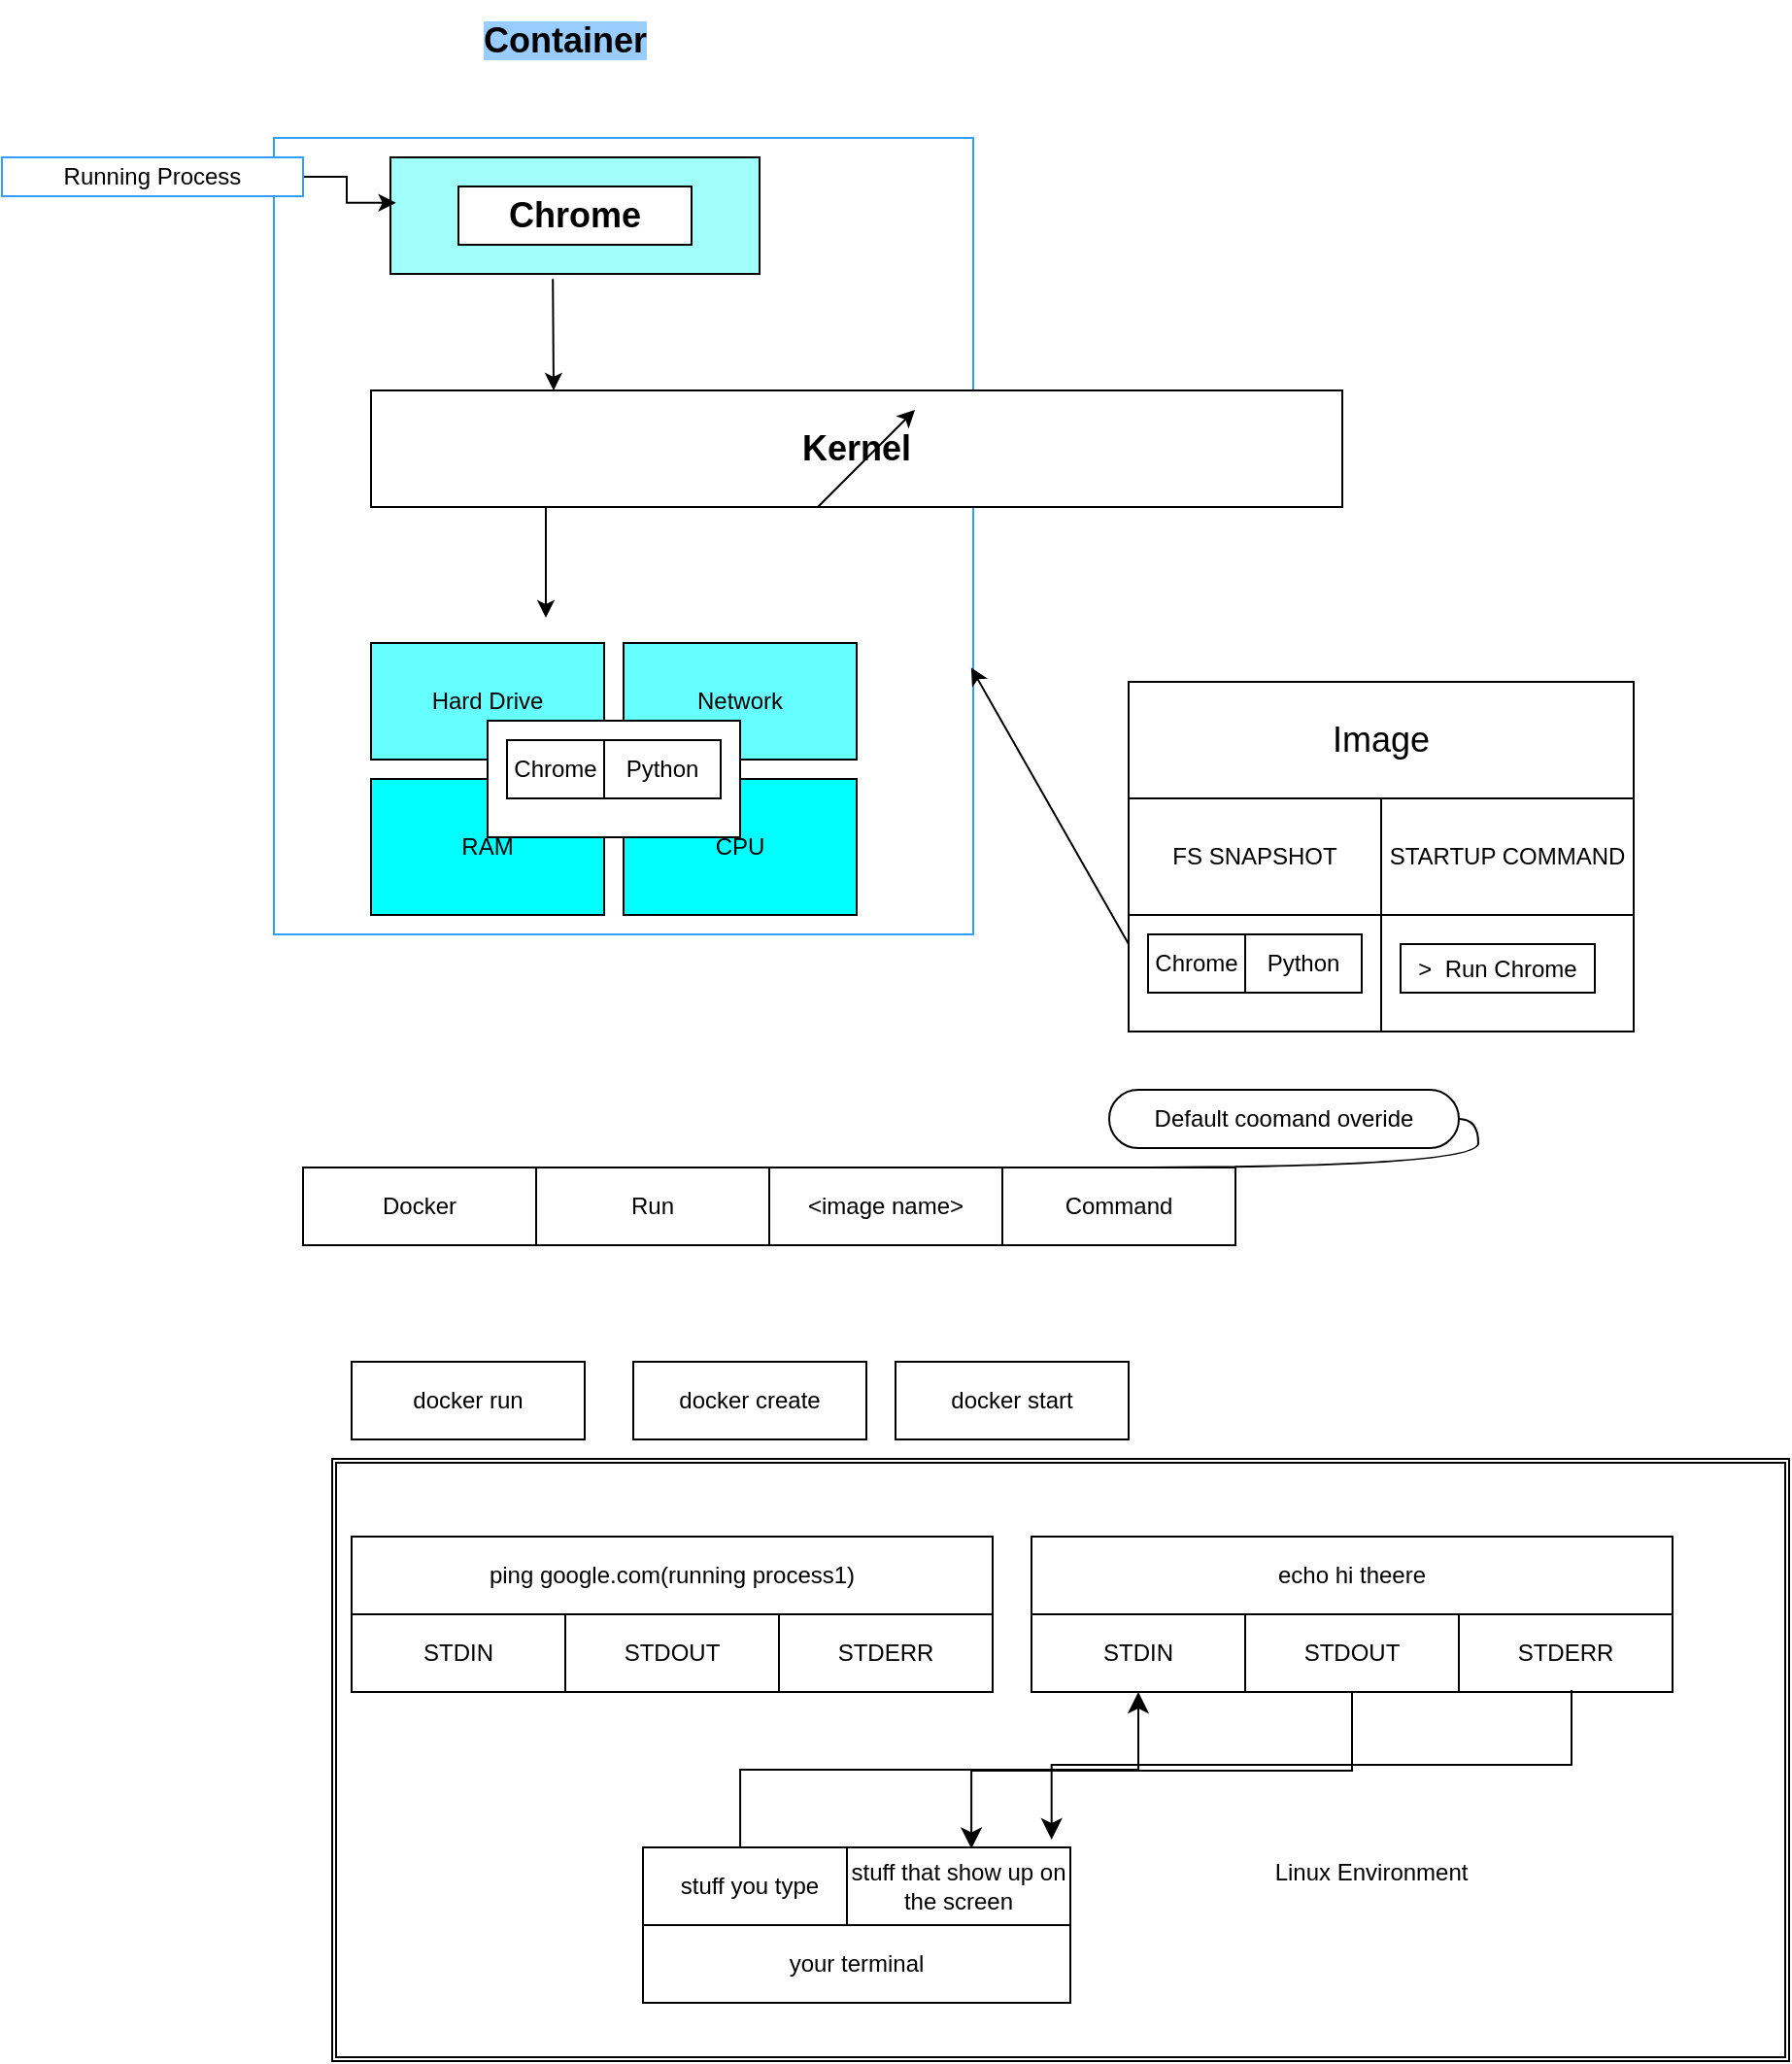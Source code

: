 <mxfile version="21.3.8" type="github" pages="7">
  <diagram name="Container" id="v48tI_cbrsgO7j5zE3Fv">
    <mxGraphModel dx="2140" dy="541" grid="1" gridSize="10" guides="1" tooltips="1" connect="1" arrows="1" fold="1" page="1" pageScale="1" pageWidth="850" pageHeight="1100" math="0" shadow="0">
      <root>
        <mxCell id="0" />
        <mxCell id="1" parent="0" />
        <mxCell id="I23-LBmVO7PIjp_hwQ3M-37" value="&amp;nbsp;&lt;br&gt;&lt;br&gt;&lt;br&gt;&lt;br&gt;&lt;br&gt;&lt;br&gt;&amp;nbsp; &amp;nbsp; &amp;nbsp; &amp;nbsp; &amp;nbsp; &amp;nbsp; &amp;nbsp; &amp;nbsp; &amp;nbsp; &amp;nbsp; &amp;nbsp; &amp;nbsp; &amp;nbsp; &amp;nbsp; &amp;nbsp; &amp;nbsp; &amp;nbsp; &amp;nbsp; &amp;nbsp; &amp;nbsp; &amp;nbsp; &amp;nbsp; &amp;nbsp; &amp;nbsp; &amp;nbsp;&lt;br&gt;&lt;br&gt;&amp;nbsp; &amp;nbsp; &amp;nbsp; &amp;nbsp; &amp;nbsp; &amp;nbsp; &amp;nbsp; &amp;nbsp; &amp;nbsp; &amp;nbsp; &amp;nbsp; &amp;nbsp; &amp;nbsp; &amp;nbsp; &amp;nbsp; &amp;nbsp; &amp;nbsp; &amp;nbsp; &amp;nbsp; &amp;nbsp; &amp;nbsp; &amp;nbsp; &amp;nbsp; &amp;nbsp; &amp;nbsp; &amp;nbsp; &amp;nbsp; &amp;nbsp; &amp;nbsp; &amp;nbsp; &amp;nbsp; &amp;nbsp; &amp;nbsp; &amp;nbsp; &amp;nbsp; &amp;nbsp; &amp;nbsp; &amp;nbsp; &amp;nbsp; &amp;nbsp; &amp;nbsp; &amp;nbsp; &amp;nbsp; &amp;nbsp; &amp;nbsp; &amp;nbsp; &amp;nbsp; &amp;nbsp; Linux Environment" style="shape=ext;double=1;rounded=0;whiteSpace=wrap;html=1;" parent="1" vertex="1">
          <mxGeometry x="150" y="770" width="750" height="310" as="geometry" />
        </mxCell>
        <mxCell id="7KVQHCWxVWXXJRR8kHyW-12" value="" style="rounded=0;whiteSpace=wrap;html=1;points=[[0,0,0,0,0],[0,0.25,0,0,0],[0,0.5,0,0,0],[0,0.75,0,0,0],[0,1,0,0,0],[0.25,0,0,0,0],[0.25,1,0,0,0],[0.5,0,0,0,0],[0.5,1,0,0,0],[0.75,0,0,0,0],[0.75,1,0,0,0],[1,0,0,0,0],[1,0.25,0,0,0],[1,0.5,0,0,0],[1,0.75,0,0,0],[1,1,0,0,0]];strokeColor=#309FFF;shadow=0;" parent="1" vertex="1">
          <mxGeometry x="120" y="90" width="360" height="410" as="geometry" />
        </mxCell>
        <mxCell id="7KVQHCWxVWXXJRR8kHyW-1" value="" style="rounded=0;whiteSpace=wrap;html=1;fillColor=#A1FFF9;" parent="1" vertex="1">
          <mxGeometry x="180" y="100" width="190" height="60" as="geometry" />
        </mxCell>
        <mxCell id="7KVQHCWxVWXXJRR8kHyW-2" value="&lt;font style=&quot;font-size: 18px;&quot;&gt;&lt;b style=&quot;&quot;&gt;Chrome&lt;/b&gt;&lt;/font&gt;" style="rounded=0;whiteSpace=wrap;html=1;" parent="1" vertex="1">
          <mxGeometry x="215" y="115" width="120" height="30" as="geometry" />
        </mxCell>
        <mxCell id="7KVQHCWxVWXXJRR8kHyW-4" value="" style="endArrow=classic;html=1;rounded=0;exitX=0.44;exitY=1.043;exitDx=0;exitDy=0;exitPerimeter=0;" parent="1" source="7KVQHCWxVWXXJRR8kHyW-1" edge="1">
          <mxGeometry width="50" height="50" relative="1" as="geometry">
            <mxPoint x="300" y="240" as="sourcePoint" />
            <mxPoint x="264" y="220" as="targetPoint" />
          </mxGeometry>
        </mxCell>
        <mxCell id="7KVQHCWxVWXXJRR8kHyW-5" value="&lt;font style=&quot;font-size: 18px;&quot;&gt;&lt;b&gt;Kernel&lt;/b&gt;&lt;/font&gt;" style="rounded=0;whiteSpace=wrap;html=1;" parent="1" vertex="1">
          <mxGeometry x="170" y="220" width="500" height="60" as="geometry" />
        </mxCell>
        <mxCell id="7KVQHCWxVWXXJRR8kHyW-6" value="" style="endArrow=classic;html=1;rounded=0;exitX=0.44;exitY=1.043;exitDx=0;exitDy=0;exitPerimeter=0;" parent="1" edge="1">
          <mxGeometry width="50" height="50" relative="1" as="geometry">
            <mxPoint x="260" y="280" as="sourcePoint" />
            <mxPoint x="260" y="337" as="targetPoint" />
          </mxGeometry>
        </mxCell>
        <mxCell id="7KVQHCWxVWXXJRR8kHyW-7" value="Hard Drive" style="rounded=0;whiteSpace=wrap;html=1;fillColor=#66FFFF;" parent="1" vertex="1">
          <mxGeometry x="170" y="350" width="120" height="60" as="geometry" />
        </mxCell>
        <mxCell id="7KVQHCWxVWXXJRR8kHyW-8" value="Network" style="rounded=0;whiteSpace=wrap;html=1;fillColor=#66FFFF;" parent="1" vertex="1">
          <mxGeometry x="300" y="350" width="120" height="60" as="geometry" />
        </mxCell>
        <mxCell id="7KVQHCWxVWXXJRR8kHyW-10" value="RAM" style="rounded=0;whiteSpace=wrap;html=1;fillColor=#00FFFF;" parent="1" vertex="1">
          <mxGeometry x="170" y="420" width="120" height="70" as="geometry" />
        </mxCell>
        <mxCell id="7KVQHCWxVWXXJRR8kHyW-11" value="CPU" style="rounded=0;whiteSpace=wrap;html=1;fillColor=#00FFFF;" parent="1" vertex="1">
          <mxGeometry x="300" y="420" width="120" height="70" as="geometry" />
        </mxCell>
        <mxCell id="7KVQHCWxVWXXJRR8kHyW-14" value="&lt;b&gt;&lt;font style=&quot;font-size: 18px; background-color: rgb(153, 204, 255);&quot;&gt;Container&lt;/font&gt;&lt;/b&gt;" style="rounded=0;whiteSpace=wrap;html=1;strokeColor=#FFFFFF;fillColor=#FFFFFF;" parent="1" vertex="1">
          <mxGeometry x="210" y="20" width="120" height="40" as="geometry" />
        </mxCell>
        <mxCell id="1rD_wFM_01wXovdleEEi-1" value="&lt;font style=&quot;font-size: 18px;&quot;&gt;Image&lt;/font&gt;" style="rounded=0;whiteSpace=wrap;html=1;" parent="1" vertex="1">
          <mxGeometry x="560" y="370" width="260" height="60" as="geometry" />
        </mxCell>
        <mxCell id="1rD_wFM_01wXovdleEEi-3" value="FS SNAPSHOT" style="rounded=0;whiteSpace=wrap;html=1;" parent="1" vertex="1">
          <mxGeometry x="560" y="430" width="130" height="60" as="geometry" />
        </mxCell>
        <mxCell id="1rD_wFM_01wXovdleEEi-4" value="STARTUP COMMAND" style="rounded=0;whiteSpace=wrap;html=1;" parent="1" vertex="1">
          <mxGeometry x="690" y="430" width="130" height="60" as="geometry" />
        </mxCell>
        <mxCell id="1rD_wFM_01wXovdleEEi-6" value="" style="rounded=0;whiteSpace=wrap;html=1;" parent="1" vertex="1">
          <mxGeometry x="560" y="490" width="130" height="60" as="geometry" />
        </mxCell>
        <mxCell id="1rD_wFM_01wXovdleEEi-7" value="" style="rounded=0;whiteSpace=wrap;html=1;" parent="1" vertex="1">
          <mxGeometry x="690" y="490" width="130" height="60" as="geometry" />
        </mxCell>
        <mxCell id="1rD_wFM_01wXovdleEEi-8" value="Chrome" style="rounded=0;whiteSpace=wrap;html=1;" parent="1" vertex="1">
          <mxGeometry x="570" y="500" width="50" height="30" as="geometry" />
        </mxCell>
        <mxCell id="1rD_wFM_01wXovdleEEi-9" value="&amp;gt;&amp;nbsp; Run Chrome" style="rounded=0;whiteSpace=wrap;html=1;" parent="1" vertex="1">
          <mxGeometry x="700" y="505" width="100" height="25" as="geometry" />
        </mxCell>
        <mxCell id="1rD_wFM_01wXovdleEEi-10" value="Python" style="rounded=0;whiteSpace=wrap;html=1;" parent="1" vertex="1">
          <mxGeometry x="620" y="500" width="60" height="30" as="geometry" />
        </mxCell>
        <mxCell id="1rD_wFM_01wXovdleEEi-11" value="" style="endArrow=classic;html=1;rounded=0;exitX=0;exitY=0.25;exitDx=0;exitDy=0;entryX=0.997;entryY=0.665;entryDx=0;entryDy=0;entryPerimeter=0;" parent="1" source="1rD_wFM_01wXovdleEEi-6" target="7KVQHCWxVWXXJRR8kHyW-12" edge="1">
          <mxGeometry width="50" height="50" relative="1" as="geometry">
            <mxPoint x="400" y="500" as="sourcePoint" />
            <mxPoint x="450" y="450" as="targetPoint" />
          </mxGeometry>
        </mxCell>
        <mxCell id="1rD_wFM_01wXovdleEEi-12" value="" style="rounded=0;whiteSpace=wrap;html=1;" parent="1" vertex="1">
          <mxGeometry x="230" y="390" width="130" height="60" as="geometry" />
        </mxCell>
        <mxCell id="1rD_wFM_01wXovdleEEi-13" value="Chrome" style="rounded=0;whiteSpace=wrap;html=1;" parent="1" vertex="1">
          <mxGeometry x="240" y="400" width="50" height="30" as="geometry" />
        </mxCell>
        <mxCell id="1rD_wFM_01wXovdleEEi-14" value="Python" style="rounded=0;whiteSpace=wrap;html=1;" parent="1" vertex="1">
          <mxGeometry x="290" y="400" width="60" height="30" as="geometry" />
        </mxCell>
        <mxCell id="I23-LBmVO7PIjp_hwQ3M-3" style="edgeStyle=orthogonalEdgeStyle;rounded=0;orthogonalLoop=1;jettySize=auto;html=1;exitX=1;exitY=0.5;exitDx=0;exitDy=0;exitPerimeter=0;entryX=0.015;entryY=0.39;entryDx=0;entryDy=0;entryPerimeter=0;" parent="1" source="I23-LBmVO7PIjp_hwQ3M-1" target="7KVQHCWxVWXXJRR8kHyW-1" edge="1">
          <mxGeometry relative="1" as="geometry" />
        </mxCell>
        <mxCell id="I23-LBmVO7PIjp_hwQ3M-1" value="Running Process" style="rounded=0;whiteSpace=wrap;html=1;points=[[0,0,0,0,0],[0,0.25,0,0,0],[0,0.5,0,0,0],[0,0.75,0,0,0],[0,1,0,0,0],[0.25,0,0,0,0],[0.25,1,0,0,0],[0.5,0,0,0,0],[0.5,1,0,0,0],[0.75,0,0,0,0],[0.75,1,0,0,0],[1,0,0,0,0],[1,0.25,0,0,0],[1,0.5,0,0,0],[1,0.75,0,0,0],[1,1,0,0,0]];strokeColor=#309FFF;shadow=0;" parent="1" vertex="1">
          <mxGeometry x="-20" y="100" width="155" height="20" as="geometry" />
        </mxCell>
        <mxCell id="I23-LBmVO7PIjp_hwQ3M-2" value="" style="endArrow=classic;html=1;rounded=0;" parent="1" edge="1">
          <mxGeometry width="50" height="50" relative="1" as="geometry">
            <mxPoint x="400" y="280" as="sourcePoint" />
            <mxPoint x="450" y="230" as="targetPoint" />
          </mxGeometry>
        </mxCell>
        <mxCell id="I23-LBmVO7PIjp_hwQ3M-4" value="Docker" style="rounded=0;whiteSpace=wrap;html=1;" parent="1" vertex="1">
          <mxGeometry x="135" y="620" width="120" height="40" as="geometry" />
        </mxCell>
        <mxCell id="I23-LBmVO7PIjp_hwQ3M-5" value="Run" style="rounded=0;whiteSpace=wrap;html=1;" parent="1" vertex="1">
          <mxGeometry x="255" y="620" width="120" height="40" as="geometry" />
        </mxCell>
        <mxCell id="I23-LBmVO7PIjp_hwQ3M-6" value="&amp;lt;image name&amp;gt;" style="rounded=0;whiteSpace=wrap;html=1;" parent="1" vertex="1">
          <mxGeometry x="375" y="620" width="120" height="40" as="geometry" />
        </mxCell>
        <mxCell id="I23-LBmVO7PIjp_hwQ3M-7" value="Command" style="rounded=0;whiteSpace=wrap;html=1;" parent="1" vertex="1">
          <mxGeometry x="495" y="620" width="120" height="40" as="geometry" />
        </mxCell>
        <mxCell id="I23-LBmVO7PIjp_hwQ3M-9" value="Default coomand overide" style="whiteSpace=wrap;html=1;rounded=1;arcSize=50;align=center;verticalAlign=middle;strokeWidth=1;autosize=1;spacing=4;treeFolding=1;treeMoving=1;newEdgeStyle={&quot;edgeStyle&quot;:&quot;entityRelationEdgeStyle&quot;,&quot;startArrow&quot;:&quot;none&quot;,&quot;endArrow&quot;:&quot;none&quot;,&quot;segment&quot;:10,&quot;curved&quot;:1,&quot;sourcePerimeterSpacing&quot;:0,&quot;targetPerimeterSpacing&quot;:0};" parent="1" vertex="1">
          <mxGeometry x="550" y="580" width="180" height="30" as="geometry" />
        </mxCell>
        <mxCell id="I23-LBmVO7PIjp_hwQ3M-10" value="" style="edgeStyle=entityRelationEdgeStyle;startArrow=none;endArrow=none;segment=10;curved=1;sourcePerimeterSpacing=0;targetPerimeterSpacing=0;rounded=0;elbow=vertical;exitX=0.5;exitY=0;exitDx=0;exitDy=0;" parent="1" source="I23-LBmVO7PIjp_hwQ3M-7" target="I23-LBmVO7PIjp_hwQ3M-9" edge="1">
          <mxGeometry relative="1" as="geometry">
            <mxPoint x="570" y="580" as="sourcePoint" />
          </mxGeometry>
        </mxCell>
        <mxCell id="I23-LBmVO7PIjp_hwQ3M-11" value="docker run" style="rounded=0;whiteSpace=wrap;html=1;" parent="1" vertex="1">
          <mxGeometry x="160" y="720" width="120" height="40" as="geometry" />
        </mxCell>
        <mxCell id="I23-LBmVO7PIjp_hwQ3M-12" value="docker create" style="rounded=0;whiteSpace=wrap;html=1;" parent="1" vertex="1">
          <mxGeometry x="305" y="720" width="120" height="40" as="geometry" />
        </mxCell>
        <mxCell id="I23-LBmVO7PIjp_hwQ3M-13" value="docker start" style="rounded=0;whiteSpace=wrap;html=1;" parent="1" vertex="1">
          <mxGeometry x="440" y="720" width="120" height="40" as="geometry" />
        </mxCell>
        <mxCell id="I23-LBmVO7PIjp_hwQ3M-14" value="ping google.com(running process1)" style="rounded=0;whiteSpace=wrap;html=1;" parent="1" vertex="1">
          <mxGeometry x="160" y="810" width="330" height="40" as="geometry" />
        </mxCell>
        <mxCell id="I23-LBmVO7PIjp_hwQ3M-15" value="STDIN" style="rounded=0;whiteSpace=wrap;html=1;" parent="1" vertex="1">
          <mxGeometry x="160" y="850" width="110" height="40" as="geometry" />
        </mxCell>
        <mxCell id="I23-LBmVO7PIjp_hwQ3M-16" value="STDOUT" style="rounded=0;whiteSpace=wrap;html=1;" parent="1" vertex="1">
          <mxGeometry x="270" y="850" width="110" height="40" as="geometry" />
        </mxCell>
        <mxCell id="I23-LBmVO7PIjp_hwQ3M-17" value="STDERR" style="rounded=0;whiteSpace=wrap;html=1;" parent="1" vertex="1">
          <mxGeometry x="380" y="850" width="110" height="40" as="geometry" />
        </mxCell>
        <mxCell id="I23-LBmVO7PIjp_hwQ3M-18" value="echo hi theere" style="rounded=0;whiteSpace=wrap;html=1;" parent="1" vertex="1">
          <mxGeometry x="510" y="810" width="330" height="40" as="geometry" />
        </mxCell>
        <mxCell id="I23-LBmVO7PIjp_hwQ3M-19" value="STDIN" style="rounded=0;whiteSpace=wrap;html=1;" parent="1" vertex="1">
          <mxGeometry x="510" y="850" width="110" height="40" as="geometry" />
        </mxCell>
        <mxCell id="I23-LBmVO7PIjp_hwQ3M-20" value="STDOUT" style="rounded=0;whiteSpace=wrap;html=1;" parent="1" vertex="1">
          <mxGeometry x="620" y="850" width="110" height="40" as="geometry" />
        </mxCell>
        <mxCell id="I23-LBmVO7PIjp_hwQ3M-21" value="STDERR" style="rounded=0;whiteSpace=wrap;html=1;" parent="1" vertex="1">
          <mxGeometry x="730" y="850" width="110" height="40" as="geometry" />
        </mxCell>
        <mxCell id="I23-LBmVO7PIjp_hwQ3M-24" value="your terminal" style="rounded=0;whiteSpace=wrap;html=1;" parent="1" vertex="1">
          <mxGeometry x="310" y="1010" width="220" height="40" as="geometry" />
        </mxCell>
        <mxCell id="I23-LBmVO7PIjp_hwQ3M-25" value="stuff you type" style="rounded=0;whiteSpace=wrap;html=1;" parent="1" vertex="1">
          <mxGeometry x="310" y="970" width="110" height="40" as="geometry" />
        </mxCell>
        <mxCell id="I23-LBmVO7PIjp_hwQ3M-26" value="stuff that show up on the screen" style="rounded=0;whiteSpace=wrap;html=1;" parent="1" vertex="1">
          <mxGeometry x="415" y="970" width="115" height="40" as="geometry" />
        </mxCell>
        <mxCell id="I23-LBmVO7PIjp_hwQ3M-33" value="" style="edgeStyle=elbowEdgeStyle;elbow=vertical;endArrow=classic;html=1;curved=0;rounded=0;endSize=8;startSize=8;entryX=0.5;entryY=1;entryDx=0;entryDy=0;exitX=0.455;exitY=0;exitDx=0;exitDy=0;exitPerimeter=0;" parent="1" source="I23-LBmVO7PIjp_hwQ3M-25" target="I23-LBmVO7PIjp_hwQ3M-19" edge="1">
          <mxGeometry width="50" height="50" relative="1" as="geometry">
            <mxPoint x="500" y="970" as="sourcePoint" />
            <mxPoint x="550" y="920" as="targetPoint" />
          </mxGeometry>
        </mxCell>
        <mxCell id="I23-LBmVO7PIjp_hwQ3M-34" value="" style="edgeStyle=elbowEdgeStyle;elbow=vertical;endArrow=classic;html=1;curved=0;rounded=0;endSize=8;startSize=8;exitX=0.5;exitY=1;exitDx=0;exitDy=0;entryX=0.557;entryY=0.017;entryDx=0;entryDy=0;entryPerimeter=0;" parent="1" source="I23-LBmVO7PIjp_hwQ3M-20" target="I23-LBmVO7PIjp_hwQ3M-26" edge="1">
          <mxGeometry width="50" height="50" relative="1" as="geometry">
            <mxPoint x="500" y="970" as="sourcePoint" />
            <mxPoint x="550" y="920" as="targetPoint" />
          </mxGeometry>
        </mxCell>
        <mxCell id="I23-LBmVO7PIjp_hwQ3M-35" value="" style="edgeStyle=elbowEdgeStyle;elbow=vertical;endArrow=classic;html=1;curved=0;rounded=0;endSize=8;startSize=8;exitX=0.5;exitY=1;exitDx=0;exitDy=0;entryX=0.916;entryY=-0.1;entryDx=0;entryDy=0;entryPerimeter=0;" parent="1" target="I23-LBmVO7PIjp_hwQ3M-26" edge="1">
          <mxGeometry width="50" height="50" relative="1" as="geometry">
            <mxPoint x="788" y="889" as="sourcePoint" />
            <mxPoint x="592" y="970" as="targetPoint" />
          </mxGeometry>
        </mxCell>
      </root>
    </mxGraphModel>
  </diagram>
  <diagram id="Ej_JVgxOXVgDSJfF1CKS" name="Dockerfile">
    <mxGraphModel dx="1290" dy="541" grid="1" gridSize="10" guides="1" tooltips="1" connect="1" arrows="1" fold="1" page="1" pageScale="1" pageWidth="850" pageHeight="1100" math="0" shadow="0">
      <root>
        <mxCell id="0" />
        <mxCell id="1" parent="0" />
        <mxCell id="3uLUOUoR9_b_FdKDZr3V-1" value="&lt;font style=&quot;font-size: 18px;&quot;&gt;Dockerfile&lt;/font&gt;" style="whiteSpace=wrap;html=1;fillColor=#91FFB2;" vertex="1" parent="1">
          <mxGeometry x="50" y="170" width="120" height="60" as="geometry" />
        </mxCell>
        <mxCell id="3uLUOUoR9_b_FdKDZr3V-2" value="" style="endArrow=classic;html=1;rounded=0;elbow=vertical;exitX=1;exitY=0.5;exitDx=0;exitDy=0;" edge="1" parent="1" source="3uLUOUoR9_b_FdKDZr3V-1">
          <mxGeometry width="50" height="50" relative="1" as="geometry">
            <mxPoint x="400" y="360" as="sourcePoint" />
            <mxPoint x="250" y="200" as="targetPoint" />
          </mxGeometry>
        </mxCell>
        <mxCell id="3uLUOUoR9_b_FdKDZr3V-6" value="" style="edgeStyle=elbowEdgeStyle;rounded=0;orthogonalLoop=1;jettySize=auto;elbow=vertical;html=1;" edge="1" parent="1" source="3uLUOUoR9_b_FdKDZr3V-3" target="3uLUOUoR9_b_FdKDZr3V-4">
          <mxGeometry relative="1" as="geometry" />
        </mxCell>
        <mxCell id="3uLUOUoR9_b_FdKDZr3V-3" value="&lt;span style=&quot;font-size: 18px;&quot;&gt;Docker Client&lt;/span&gt;" style="whiteSpace=wrap;html=1;" vertex="1" parent="1">
          <mxGeometry x="250" y="170" width="120" height="60" as="geometry" />
        </mxCell>
        <mxCell id="3uLUOUoR9_b_FdKDZr3V-8" value="" style="edgeStyle=elbowEdgeStyle;rounded=0;orthogonalLoop=1;jettySize=auto;elbow=vertical;html=1;" edge="1" parent="1" source="3uLUOUoR9_b_FdKDZr3V-4" target="3uLUOUoR9_b_FdKDZr3V-7">
          <mxGeometry relative="1" as="geometry" />
        </mxCell>
        <mxCell id="3uLUOUoR9_b_FdKDZr3V-4" value="&lt;font style=&quot;font-size: 18px;&quot;&gt;Docker Server&lt;/font&gt;" style="whiteSpace=wrap;html=1;" vertex="1" parent="1">
          <mxGeometry x="460" y="170" width="120" height="60" as="geometry" />
        </mxCell>
        <mxCell id="3uLUOUoR9_b_FdKDZr3V-7" value="&lt;font style=&quot;font-size: 18px;&quot;&gt;Usable Image&lt;/font&gt;" style="whiteSpace=wrap;html=1;fillColor=#78C9FF;" vertex="1" parent="1">
          <mxGeometry x="640" y="170" width="120" height="60" as="geometry" />
        </mxCell>
        <mxCell id="3uLUOUoR9_b_FdKDZr3V-9" value="" style="shape=curlyBracket;whiteSpace=wrap;html=1;rounded=1;flipH=1;labelPosition=right;verticalLabelPosition=middle;align=left;verticalAlign=middle;rotation=90;" vertex="1" parent="1">
          <mxGeometry x="100" y="190" width="20" height="120" as="geometry" />
        </mxCell>
        <mxCell id="3uLUOUoR9_b_FdKDZr3V-10" value="Configureation to define how our container should behave" style="rounded=0;whiteSpace=wrap;html=1;strokeColor=#FFFFFF;" vertex="1" parent="1">
          <mxGeometry x="50" y="270" width="120" height="60" as="geometry" />
        </mxCell>
        <mxCell id="3uLUOUoR9_b_FdKDZr3V-11" value="&lt;font style=&quot;font-size: 18px;&quot;&gt;Specify a base image&lt;/font&gt;" style="rounded=0;whiteSpace=wrap;html=1;" vertex="1" parent="1">
          <mxGeometry x="330" y="300" width="400" height="40" as="geometry" />
        </mxCell>
        <mxCell id="3uLUOUoR9_b_FdKDZr3V-13" value="&lt;font style=&quot;font-size: 18px;&quot;&gt;Run some commands to install additional programs&lt;/font&gt;" style="rounded=0;whiteSpace=wrap;html=1;" vertex="1" parent="1">
          <mxGeometry x="330" y="360" width="400" height="70" as="geometry" />
        </mxCell>
        <mxCell id="3uLUOUoR9_b_FdKDZr3V-14" value="&lt;font style=&quot;font-size: 18px;&quot;&gt;Specify a command to run on container startup&lt;/font&gt;" style="rounded=0;whiteSpace=wrap;html=1;" vertex="1" parent="1">
          <mxGeometry x="330" y="450" width="400" height="70" as="geometry" />
        </mxCell>
        <mxCell id="3uLUOUoR9_b_FdKDZr3V-15" value="" style="endArrow=classic;html=1;rounded=0;elbow=vertical;strokeColor=#000000;shadow=1;" edge="1" parent="1">
          <mxGeometry width="50" height="50" relative="1" as="geometry">
            <mxPoint x="280" y="300" as="sourcePoint" />
            <mxPoint x="280" y="520" as="targetPoint" />
          </mxGeometry>
        </mxCell>
        <mxCell id="3uLUOUoR9_b_FdKDZr3V-16" value="Flow&amp;nbsp;" style="edgeLabel;html=1;align=center;verticalAlign=middle;resizable=0;points=[];" vertex="1" connectable="0" parent="3uLUOUoR9_b_FdKDZr3V-15">
          <mxGeometry x="-0.709" y="-1" relative="1" as="geometry">
            <mxPoint as="offset" />
          </mxGeometry>
        </mxCell>
        <mxCell id="3uLUOUoR9_b_FdKDZr3V-17" value="Createing a Dockerfile" style="text;strokeColor=none;fillColor=none;html=1;fontSize=24;fontStyle=1;verticalAlign=middle;align=center;" vertex="1" parent="1">
          <mxGeometry x="470" y="240" width="100" height="40" as="geometry" />
        </mxCell>
        <mxCell id="3uLUOUoR9_b_FdKDZr3V-19" value="&lt;font style=&quot;font-size: 18px;&quot;&gt;FROM&lt;/font&gt;" style="rounded=0;whiteSpace=wrap;html=1;fillColor=#99CCFF;" vertex="1" parent="1">
          <mxGeometry x="210" y="700" width="120" height="60" as="geometry" />
        </mxCell>
        <mxCell id="3uLUOUoR9_b_FdKDZr3V-20" value="&lt;span style=&quot;font-size: 18px;&quot;&gt;alpine&amp;nbsp;&lt;/span&gt;" style="rounded=0;whiteSpace=wrap;html=1;" vertex="1" parent="1">
          <mxGeometry x="330" y="700" width="400" height="60" as="geometry" />
        </mxCell>
        <mxCell id="3uLUOUoR9_b_FdKDZr3V-21" value="&lt;font style=&quot;font-size: 18px;&quot;&gt;RUN&lt;/font&gt;" style="rounded=0;whiteSpace=wrap;html=1;fillColor=#99CCFF;" vertex="1" parent="1">
          <mxGeometry x="210" y="760" width="120" height="60" as="geometry" />
        </mxCell>
        <mxCell id="3uLUOUoR9_b_FdKDZr3V-22" value="&lt;font style=&quot;font-size: 18px;&quot;&gt;CMD&lt;/font&gt;" style="rounded=0;whiteSpace=wrap;html=1;fillColor=#99CCFF;" vertex="1" parent="1">
          <mxGeometry x="210" y="820" width="120" height="60" as="geometry" />
        </mxCell>
        <mxCell id="3uLUOUoR9_b_FdKDZr3V-24" value="&lt;font style=&quot;font-size: 18px;&quot;&gt;apk add --update redis&lt;/font&gt;" style="rounded=0;whiteSpace=wrap;html=1;" vertex="1" parent="1">
          <mxGeometry x="330" y="760" width="400" height="60" as="geometry" />
        </mxCell>
        <mxCell id="3uLUOUoR9_b_FdKDZr3V-25" value="&lt;font style=&quot;font-size: 18px;&quot;&gt;[&quot;redis-server&quot;]&lt;/font&gt;" style="rounded=0;whiteSpace=wrap;html=1;" vertex="1" parent="1">
          <mxGeometry x="330" y="820" width="400" height="60" as="geometry" />
        </mxCell>
        <mxCell id="3uLUOUoR9_b_FdKDZr3V-26" value="" style="shape=curlyBracket;whiteSpace=wrap;html=1;rounded=1;flipH=1;labelPosition=right;verticalLabelPosition=middle;align=left;verticalAlign=middle;rotation=-89;" vertex="1" parent="1">
          <mxGeometry x="250.0" y="620" width="40" height="120" as="geometry" />
        </mxCell>
        <mxCell id="3uLUOUoR9_b_FdKDZr3V-27" value="" style="shape=curlyBracket;whiteSpace=wrap;html=1;rounded=1;flipH=1;labelPosition=right;verticalLabelPosition=middle;align=left;verticalAlign=middle;rotation=-90;" vertex="1" parent="1">
          <mxGeometry x="504.99" y="480" width="50.02" height="397.56" as="geometry" />
        </mxCell>
        <mxCell id="3uLUOUoR9_b_FdKDZr3V-28" value="&lt;font style=&quot;font-size: 18px;&quot;&gt;Instruction telling &lt;br&gt;Docker Server&lt;br&gt;&amp;nbsp;what to do&lt;/font&gt;" style="text;strokeColor=none;fillColor=none;html=1;fontSize=24;fontStyle=1;verticalAlign=middle;align=center;" vertex="1" parent="1">
          <mxGeometry x="220" y="610" width="100" height="40" as="geometry" />
        </mxCell>
        <mxCell id="3uLUOUoR9_b_FdKDZr3V-29" value="&lt;span style=&quot;font-size: 18px;&quot;&gt;Argument to the instruction&lt;/span&gt;" style="text;strokeColor=none;fillColor=none;html=1;fontSize=24;fontStyle=1;verticalAlign=middle;align=center;" vertex="1" parent="1">
          <mxGeometry x="470" y="610" width="100" height="30" as="geometry" />
        </mxCell>
        <mxCell id="CPixDKQDRTPwxDW19ksu-2" value="&lt;font style=&quot;font-size: 18px;&quot;&gt;FROM&lt;/font&gt;" style="rounded=0;whiteSpace=wrap;html=1;fillColor=#99CCFF;" vertex="1" parent="1">
          <mxGeometry x="220" y="1060" width="120" height="60" as="geometry" />
        </mxCell>
        <mxCell id="CPixDKQDRTPwxDW19ksu-3" value="&lt;span style=&quot;font-size: 18px;&quot;&gt;alpine&amp;nbsp;&lt;/span&gt;" style="rounded=0;whiteSpace=wrap;html=1;" vertex="1" parent="1">
          <mxGeometry x="340" y="1060" width="400" height="60" as="geometry" />
        </mxCell>
        <mxCell id="CPixDKQDRTPwxDW19ksu-4" value="&lt;font style=&quot;font-size: 18px;&quot;&gt;RUN&lt;/font&gt;" style="rounded=0;whiteSpace=wrap;html=1;fillColor=#99CCFF;" vertex="1" parent="1">
          <mxGeometry x="220" y="1120" width="120" height="60" as="geometry" />
        </mxCell>
        <mxCell id="CPixDKQDRTPwxDW19ksu-5" value="&lt;font style=&quot;font-size: 18px;&quot;&gt;CMD&lt;/font&gt;" style="rounded=0;whiteSpace=wrap;html=1;fillColor=#99CCFF;" vertex="1" parent="1">
          <mxGeometry x="220" y="1180" width="120" height="60" as="geometry" />
        </mxCell>
        <mxCell id="CPixDKQDRTPwxDW19ksu-6" value="&lt;font style=&quot;font-size: 18px;&quot;&gt;npm install&lt;/font&gt;" style="rounded=0;whiteSpace=wrap;html=1;" vertex="1" parent="1">
          <mxGeometry x="340" y="1120" width="400" height="60" as="geometry" />
        </mxCell>
        <mxCell id="CPixDKQDRTPwxDW19ksu-7" value="&lt;span style=&quot;font-size: 18px;&quot;&gt;[&quot;npm&quot;, &quot;start&quot;]&lt;br&gt;&lt;/span&gt;" style="rounded=0;whiteSpace=wrap;html=1;" vertex="1" parent="1">
          <mxGeometry x="340" y="1180" width="400" height="60" as="geometry" />
        </mxCell>
        <mxCell id="CPixDKQDRTPwxDW19ksu-8" value="" style="shape=curlyBracket;whiteSpace=wrap;html=1;rounded=1;flipH=1;labelPosition=right;verticalLabelPosition=middle;align=left;verticalAlign=middle;rotation=-89;" vertex="1" parent="1">
          <mxGeometry x="260" y="980" width="40" height="120" as="geometry" />
        </mxCell>
        <mxCell id="CPixDKQDRTPwxDW19ksu-9" value="" style="shape=curlyBracket;whiteSpace=wrap;html=1;rounded=1;flipH=1;labelPosition=right;verticalLabelPosition=middle;align=left;verticalAlign=middle;rotation=-90;" vertex="1" parent="1">
          <mxGeometry x="610" y="1390" width="50.02" height="217.56" as="geometry" />
        </mxCell>
        <mxCell id="CPixDKQDRTPwxDW19ksu-10" value="&lt;font style=&quot;font-size: 18px;&quot;&gt;Instruction telling &lt;br&gt;Docker Server&lt;br&gt;&amp;nbsp;what to do&lt;/font&gt;" style="text;strokeColor=none;fillColor=none;html=1;fontSize=24;fontStyle=1;verticalAlign=middle;align=center;" vertex="1" parent="1">
          <mxGeometry x="230" y="970" width="100" height="40" as="geometry" />
        </mxCell>
        <mxCell id="CPixDKQDRTPwxDW19ksu-11" value="&lt;span style=&quot;font-size: 18px;&quot;&gt;Argument to the instruction&lt;/span&gt;" style="text;strokeColor=none;fillColor=none;html=1;fontSize=24;fontStyle=1;verticalAlign=middle;align=center;" vertex="1" parent="1">
          <mxGeometry x="480" y="970" width="100" height="30" as="geometry" />
        </mxCell>
        <mxCell id="CPixDKQDRTPwxDW19ksu-13" value="&lt;font style=&quot;font-size: 18px;&quot;&gt;COPY&lt;/font&gt;" style="rounded=0;whiteSpace=wrap;html=1;fillColor=#99CCFF;" vertex="1" parent="1">
          <mxGeometry x="220" y="1530" width="120" height="60" as="geometry" />
        </mxCell>
        <mxCell id="CPixDKQDRTPwxDW19ksu-14" value="&lt;font style=&quot;font-size: 24px;&quot;&gt;&lt;b&gt;./&lt;/b&gt;&lt;/font&gt;" style="rounded=0;whiteSpace=wrap;html=1;" vertex="1" parent="1">
          <mxGeometry x="340" y="1530" width="200" height="60" as="geometry" />
        </mxCell>
        <mxCell id="CPixDKQDRTPwxDW19ksu-15" value="&lt;span style=&quot;font-size: 24px;&quot;&gt;&lt;b&gt;./&lt;/b&gt;&lt;/span&gt;" style="rounded=0;whiteSpace=wrap;html=1;" vertex="1" parent="1">
          <mxGeometry x="540" y="1530" width="200" height="60" as="geometry" />
        </mxCell>
        <mxCell id="CPixDKQDRTPwxDW19ksu-16" value="&lt;span style=&quot;font-size: 18px;&quot;&gt;Path to copy stuff to inside&lt;br&gt;&amp;nbsp;*the container*&lt;/span&gt;" style="text;strokeColor=none;fillColor=none;html=1;fontSize=24;fontStyle=1;verticalAlign=middle;align=center;" vertex="1" parent="1">
          <mxGeometry x="590" y="1430" width="100" height="30" as="geometry" />
        </mxCell>
        <mxCell id="CPixDKQDRTPwxDW19ksu-17" value="&lt;span style=&quot;font-size: 18px;&quot;&gt;Path to folder to copy from on *your machine* &lt;br&gt;relative to build context&lt;/span&gt;" style="text;strokeColor=none;fillColor=none;html=1;fontSize=24;fontStyle=1;verticalAlign=middle;align=center;" vertex="1" parent="1">
          <mxGeometry x="380" y="1635" width="100" height="30" as="geometry" />
        </mxCell>
        <mxCell id="CPixDKQDRTPwxDW19ksu-18" value="" style="shape=curlyBracket;whiteSpace=wrap;html=1;rounded=1;flipH=1;labelPosition=right;verticalLabelPosition=middle;align=left;verticalAlign=middle;rotation=90;" vertex="1" parent="1">
          <mxGeometry x="432.5" y="1502.5" width="20" height="205" as="geometry" />
        </mxCell>
      </root>
    </mxGraphModel>
  </diagram>
  <diagram id="U_6TIxGohXq_X8PzQBBA" name="Dockerfile image build">
    <mxGraphModel dx="1843" dy="773" grid="1" gridSize="10" guides="1" tooltips="1" connect="1" arrows="1" fold="1" page="1" pageScale="1" pageWidth="850" pageHeight="1100" math="0" shadow="0">
      <root>
        <mxCell id="0" />
        <mxCell id="1" parent="0" />
        <mxCell id="zZsQalAWDlGq3cW6pCBx-1" value="&lt;font style=&quot;font-size: 18px;&quot;&gt;FROM&lt;/font&gt;" style="rounded=0;whiteSpace=wrap;html=1;fillColor=#99CCFF;" vertex="1" parent="1">
          <mxGeometry x="70" y="330" width="120" height="60" as="geometry" />
        </mxCell>
        <mxCell id="zZsQalAWDlGq3cW6pCBx-2" value="&lt;span style=&quot;font-size: 18px;&quot;&gt;alpine&amp;nbsp;&lt;/span&gt;" style="rounded=0;whiteSpace=wrap;html=1;" vertex="1" parent="1">
          <mxGeometry x="190" y="330" width="400" height="60" as="geometry" />
        </mxCell>
        <mxCell id="zZsQalAWDlGq3cW6pCBx-3" value="&lt;font style=&quot;font-size: 18px;&quot;&gt;RUN&lt;/font&gt;" style="rounded=0;whiteSpace=wrap;html=1;fillColor=#99CCFF;" vertex="1" parent="1">
          <mxGeometry x="70" y="390" width="120" height="60" as="geometry" />
        </mxCell>
        <mxCell id="zZsQalAWDlGq3cW6pCBx-4" value="&lt;font style=&quot;font-size: 18px;&quot;&gt;CMD&lt;/font&gt;" style="rounded=0;whiteSpace=wrap;html=1;fillColor=#99CCFF;" vertex="1" parent="1">
          <mxGeometry x="70" y="450" width="120" height="60" as="geometry" />
        </mxCell>
        <mxCell id="zZsQalAWDlGq3cW6pCBx-5" value="&lt;font style=&quot;font-size: 18px;&quot;&gt;apk add --update redis&lt;/font&gt;" style="rounded=0;whiteSpace=wrap;html=1;" vertex="1" parent="1">
          <mxGeometry x="190" y="390" width="400" height="60" as="geometry" />
        </mxCell>
        <mxCell id="zZsQalAWDlGq3cW6pCBx-6" value="&lt;font style=&quot;font-size: 18px;&quot;&gt;[&quot;redis-server&quot;]&lt;/font&gt;" style="rounded=0;whiteSpace=wrap;html=1;" vertex="1" parent="1">
          <mxGeometry x="190" y="450" width="400" height="60" as="geometry" />
        </mxCell>
        <mxCell id="zZsQalAWDlGq3cW6pCBx-7" value="" style="shape=curlyBracket;whiteSpace=wrap;html=1;rounded=1;flipH=1;labelPosition=right;verticalLabelPosition=middle;align=left;verticalAlign=middle;rotation=-89;" vertex="1" parent="1">
          <mxGeometry x="110.0" y="250" width="40" height="120" as="geometry" />
        </mxCell>
        <mxCell id="zZsQalAWDlGq3cW6pCBx-8" value="" style="shape=curlyBracket;whiteSpace=wrap;html=1;rounded=1;flipH=1;labelPosition=right;verticalLabelPosition=middle;align=left;verticalAlign=middle;rotation=-90;" vertex="1" parent="1">
          <mxGeometry x="364.99" y="110" width="50.02" height="397.56" as="geometry" />
        </mxCell>
        <mxCell id="zZsQalAWDlGq3cW6pCBx-9" value="&lt;font style=&quot;font-size: 18px;&quot;&gt;Instruction telling &lt;br&gt;Docker Server&lt;br&gt;&amp;nbsp;what to do&lt;/font&gt;" style="text;strokeColor=none;fillColor=none;html=1;fontSize=24;fontStyle=1;verticalAlign=middle;align=center;" vertex="1" parent="1">
          <mxGeometry x="80" y="230" width="100" height="40" as="geometry" />
        </mxCell>
        <mxCell id="zZsQalAWDlGq3cW6pCBx-10" value="&lt;span style=&quot;font-size: 18px;&quot;&gt;Argument to the instruction&lt;/span&gt;" style="text;strokeColor=none;fillColor=none;html=1;fontSize=24;fontStyle=1;verticalAlign=middle;align=center;" vertex="1" parent="1">
          <mxGeometry x="330" y="240" width="100" height="30" as="geometry" />
        </mxCell>
        <mxCell id="A3zTRLg9yi2j0d-LxrQM-10" value="&lt;font style=&quot;font-size: 18px;&quot;&gt;Alpine Image&lt;/font&gt;" style="rounded=0;whiteSpace=wrap;html=1;" vertex="1" parent="1">
          <mxGeometry x="70" y="670" width="520" height="60" as="geometry" />
        </mxCell>
        <mxCell id="A3zTRLg9yi2j0d-LxrQM-11" value="FS SNAPSHOT" style="rounded=0;whiteSpace=wrap;html=1;" vertex="1" parent="1">
          <mxGeometry x="70" y="730" width="270" height="60" as="geometry" />
        </mxCell>
        <mxCell id="A3zTRLg9yi2j0d-LxrQM-12" value="STARTUP COMMAND" style="rounded=0;whiteSpace=wrap;html=1;" vertex="1" parent="1">
          <mxGeometry x="330" y="730" width="260" height="60" as="geometry" />
        </mxCell>
        <mxCell id="A3zTRLg9yi2j0d-LxrQM-13" value="" style="rounded=0;whiteSpace=wrap;html=1;fillColor=#C3ABD0;" vertex="1" parent="1">
          <mxGeometry x="70" y="790" width="260" height="120" as="geometry" />
        </mxCell>
        <mxCell id="A3zTRLg9yi2j0d-LxrQM-14" value="" style="rounded=0;whiteSpace=wrap;html=1;" vertex="1" parent="1">
          <mxGeometry x="330" y="790" width="260" height="120" as="geometry" />
        </mxCell>
        <mxCell id="A3zTRLg9yi2j0d-LxrQM-15" value="bin" style="rounded=0;whiteSpace=wrap;html=1;" vertex="1" parent="1">
          <mxGeometry x="80" y="800" width="50" height="30" as="geometry" />
        </mxCell>
        <mxCell id="A3zTRLg9yi2j0d-LxrQM-18" value="dev" style="rounded=0;whiteSpace=wrap;html=1;" vertex="1" parent="1">
          <mxGeometry x="150" y="800" width="60" height="30" as="geometry" />
        </mxCell>
        <mxCell id="A3zTRLg9yi2j0d-LxrQM-21" value="etc" style="rounded=0;whiteSpace=wrap;html=1;" vertex="1" parent="1">
          <mxGeometry x="230" y="800" width="60" height="30" as="geometry" />
        </mxCell>
        <mxCell id="A3zTRLg9yi2j0d-LxrQM-22" value="home&amp;nbsp;" style="rounded=0;whiteSpace=wrap;html=1;" vertex="1" parent="1">
          <mxGeometry x="80" y="850" width="50" height="30" as="geometry" />
        </mxCell>
        <mxCell id="A3zTRLg9yi2j0d-LxrQM-23" value="proc" style="rounded=0;whiteSpace=wrap;html=1;" vertex="1" parent="1">
          <mxGeometry x="150" y="850" width="60" height="30" as="geometry" />
        </mxCell>
        <mxCell id="-WBLIwp8frwGNxvhE2Uy-41" style="edgeStyle=elbowEdgeStyle;rounded=0;orthogonalLoop=1;jettySize=auto;elbow=vertical;html=1;exitX=0.5;exitY=1;exitDx=0;exitDy=0;exitPerimeter=0;" edge="1" parent="1" source="-WBLIwp8frwGNxvhE2Uy-28" target="-WBLIwp8frwGNxvhE2Uy-36">
          <mxGeometry relative="1" as="geometry" />
        </mxCell>
        <mxCell id="-WBLIwp8frwGNxvhE2Uy-28" value="" style="rounded=0;whiteSpace=wrap;html=1;points=[[0,0,0,0,0],[0,0.25,0,0,0],[0,0.5,0,0,0],[0,0.75,0,0,0],[0,1,0,0,0],[0.25,0,0,0,0],[0.25,1,0,0,0],[0.5,0,0,0,0],[0.5,1,0,0,0],[0.75,0,0,0,0],[0.75,1,0,0,0],[1,0,0,0,0],[1,0.25,0,0,0],[1,0.5,0,0,0],[1,0.75,0,0,0],[1,1,0,0,0]];strokeColor=#309FFF;shadow=0;" vertex="1" parent="1">
          <mxGeometry x="670" y="530" width="460" height="510" as="geometry" />
        </mxCell>
        <mxCell id="-WBLIwp8frwGNxvhE2Uy-29" value="" style="rounded=0;whiteSpace=wrap;html=1;fillColor=#A1FFF9;" vertex="1" parent="1">
          <mxGeometry x="750" y="565" width="270" height="60" as="geometry" />
        </mxCell>
        <mxCell id="-WBLIwp8frwGNxvhE2Uy-30" value="" style="rounded=0;whiteSpace=wrap;html=1;" vertex="1" parent="1">
          <mxGeometry x="800" y="580" width="185" height="30" as="geometry" />
        </mxCell>
        <mxCell id="-WBLIwp8frwGNxvhE2Uy-31" value="" style="endArrow=classic;html=1;rounded=0;exitX=0.593;exitY=1.062;exitDx=0;exitDy=0;exitPerimeter=0;" edge="1" parent="1" source="-WBLIwp8frwGNxvhE2Uy-29">
          <mxGeometry width="50" height="50" relative="1" as="geometry">
            <mxPoint x="950" y="705" as="sourcePoint" />
            <mxPoint x="910" y="680" as="targetPoint" />
          </mxGeometry>
        </mxCell>
        <mxCell id="-WBLIwp8frwGNxvhE2Uy-32" value="&lt;font style=&quot;font-size: 18px;&quot;&gt;&lt;b&gt;Kernel&lt;/b&gt;&lt;/font&gt;" style="rounded=0;whiteSpace=wrap;html=1;" vertex="1" parent="1">
          <mxGeometry x="820" y="685" width="500" height="60" as="geometry" />
        </mxCell>
        <mxCell id="-WBLIwp8frwGNxvhE2Uy-33" value="" style="endArrow=classic;html=1;rounded=0;exitX=0.44;exitY=1.043;exitDx=0;exitDy=0;exitPerimeter=0;" edge="1" parent="1">
          <mxGeometry width="50" height="50" relative="1" as="geometry">
            <mxPoint x="910" y="745" as="sourcePoint" />
            <mxPoint x="910" y="802" as="targetPoint" />
          </mxGeometry>
        </mxCell>
        <mxCell id="-WBLIwp8frwGNxvhE2Uy-35" value="Network" style="rounded=0;whiteSpace=wrap;html=1;fillColor=#66FFFF;" vertex="1" parent="1">
          <mxGeometry x="870" y="810" width="120" height="60" as="geometry" />
        </mxCell>
        <mxCell id="-WBLIwp8frwGNxvhE2Uy-36" value="RAM" style="rounded=0;whiteSpace=wrap;html=1;fillColor=#00FFFF;" vertex="1" parent="1">
          <mxGeometry x="740" y="810" width="120" height="60" as="geometry" />
        </mxCell>
        <mxCell id="-WBLIwp8frwGNxvhE2Uy-37" value="CPU" style="rounded=0;whiteSpace=wrap;html=1;fillColor=#00FFFF;" vertex="1" parent="1">
          <mxGeometry x="1000" y="810" width="120" height="60" as="geometry" />
        </mxCell>
        <mxCell id="-WBLIwp8frwGNxvhE2Uy-39" value="&lt;span style=&quot;font-size: 18px;&quot;&gt;Container&amp;nbsp;&lt;/span&gt;" style="text;strokeColor=none;fillColor=none;html=1;fontSize=24;fontStyle=1;verticalAlign=middle;align=center;" vertex="1" parent="1">
          <mxGeometry x="865" y="465" width="100" height="30" as="geometry" />
        </mxCell>
        <mxCell id="-WBLIwp8frwGNxvhE2Uy-40" value="&lt;span style=&quot;font-size: 18px;&quot;&gt;Running Process&lt;br&gt;&lt;br&gt;&lt;/span&gt;" style="text;strokeColor=none;fillColor=none;html=1;fontSize=24;fontStyle=1;verticalAlign=middle;align=center;" vertex="1" parent="1">
          <mxGeometry x="1050" y="580" width="100" height="30" as="geometry" />
        </mxCell>
        <mxCell id="-WBLIwp8frwGNxvhE2Uy-43" value="" style="shape=curlyBracket;whiteSpace=wrap;html=1;rounded=1;flipH=1;labelPosition=right;verticalLabelPosition=middle;align=left;verticalAlign=middle;" vertex="1" parent="1">
          <mxGeometry x="970" y="890" width="20" height="120" as="geometry" />
        </mxCell>
        <mxCell id="-WBLIwp8frwGNxvhE2Uy-44" value="&lt;span style=&quot;font-size: 18px;&quot;&gt;Hard drive segment &lt;br&gt;for this process&lt;br&gt;&lt;/span&gt;" style="text;strokeColor=none;fillColor=none;html=1;fontSize=24;fontStyle=1;verticalAlign=middle;align=center;" vertex="1" parent="1">
          <mxGeometry x="1030" y="920" width="100" height="30" as="geometry" />
        </mxCell>
        <mxCell id="hPNk-9IvTJe-UTFjdzDv-1" value="???" style="rounded=0;whiteSpace=wrap;html=1;" vertex="1" parent="1">
          <mxGeometry x="350" y="830" width="210" height="30" as="geometry" />
        </mxCell>
        <mxCell id="hPNk-9IvTJe-UTFjdzDv-67" style="edgeStyle=elbowEdgeStyle;rounded=0;orthogonalLoop=1;jettySize=auto;elbow=vertical;html=1;exitX=0.5;exitY=1;exitDx=0;exitDy=0;exitPerimeter=0;" edge="1" parent="1" source="hPNk-9IvTJe-UTFjdzDv-68" target="hPNk-9IvTJe-UTFjdzDv-75">
          <mxGeometry relative="1" as="geometry" />
        </mxCell>
        <mxCell id="hPNk-9IvTJe-UTFjdzDv-68" value="" style="rounded=0;whiteSpace=wrap;html=1;points=[[0,0,0,0,0],[0,0.25,0,0,0],[0,0.5,0,0,0],[0,0.75,0,0,0],[0,1,0,0,0],[0.25,0,0,0,0],[0.25,1,0,0,0],[0.5,0,0,0,0],[0.5,1,0,0,0],[0.75,0,0,0,0],[0.75,1,0,0,0],[1,0,0,0,0],[1,0.25,0,0,0],[1,0.5,0,0,0],[1,0.75,0,0,0],[1,1,0,0,0]];strokeColor=#309FFF;shadow=0;" vertex="1" parent="1">
          <mxGeometry x="740" y="1160" width="460" height="510" as="geometry" />
        </mxCell>
        <mxCell id="hPNk-9IvTJe-UTFjdzDv-69" value="" style="rounded=0;whiteSpace=wrap;html=1;fillColor=#A1FFF9;" vertex="1" parent="1">
          <mxGeometry x="770" y="1200" width="270" height="60" as="geometry" />
        </mxCell>
        <mxCell id="hPNk-9IvTJe-UTFjdzDv-70" value="" style="rounded=0;whiteSpace=wrap;html=1;" vertex="1" parent="1">
          <mxGeometry x="820" y="1215" width="185" height="30" as="geometry" />
        </mxCell>
        <mxCell id="hPNk-9IvTJe-UTFjdzDv-71" value="" style="endArrow=classic;html=1;rounded=0;exitX=0.593;exitY=1.062;exitDx=0;exitDy=0;exitPerimeter=0;" edge="1" parent="1" source="hPNk-9IvTJe-UTFjdzDv-69">
          <mxGeometry width="50" height="50" relative="1" as="geometry">
            <mxPoint x="970" y="1340" as="sourcePoint" />
            <mxPoint x="930" y="1315" as="targetPoint" />
          </mxGeometry>
        </mxCell>
        <mxCell id="hPNk-9IvTJe-UTFjdzDv-72" value="&lt;font style=&quot;font-size: 18px;&quot;&gt;&lt;b&gt;Kernel&lt;/b&gt;&lt;/font&gt;" style="rounded=0;whiteSpace=wrap;html=1;" vertex="1" parent="1">
          <mxGeometry x="840" y="1320" width="500" height="60" as="geometry" />
        </mxCell>
        <mxCell id="hPNk-9IvTJe-UTFjdzDv-73" value="" style="endArrow=classic;html=1;rounded=0;exitX=0.44;exitY=1.043;exitDx=0;exitDy=0;exitPerimeter=0;" edge="1" parent="1">
          <mxGeometry width="50" height="50" relative="1" as="geometry">
            <mxPoint x="930" y="1380" as="sourcePoint" />
            <mxPoint x="930" y="1437" as="targetPoint" />
          </mxGeometry>
        </mxCell>
        <mxCell id="hPNk-9IvTJe-UTFjdzDv-74" value="Network" style="rounded=0;whiteSpace=wrap;html=1;fillColor=#66FFFF;" vertex="1" parent="1">
          <mxGeometry x="890" y="1445" width="120" height="60" as="geometry" />
        </mxCell>
        <mxCell id="hPNk-9IvTJe-UTFjdzDv-75" value="RAM" style="rounded=0;whiteSpace=wrap;html=1;fillColor=#00FFFF;" vertex="1" parent="1">
          <mxGeometry x="760" y="1445" width="120" height="60" as="geometry" />
        </mxCell>
        <mxCell id="hPNk-9IvTJe-UTFjdzDv-76" value="CPU" style="rounded=0;whiteSpace=wrap;html=1;fillColor=#00FFFF;" vertex="1" parent="1">
          <mxGeometry x="1020" y="1445" width="120" height="60" as="geometry" />
        </mxCell>
        <mxCell id="hPNk-9IvTJe-UTFjdzDv-77" value="&lt;span style=&quot;font-size: 18px;&quot;&gt;Container&amp;nbsp;&lt;/span&gt;" style="text;strokeColor=none;fillColor=none;html=1;fontSize=24;fontStyle=1;verticalAlign=middle;align=center;" vertex="1" parent="1">
          <mxGeometry x="885" y="1100" width="100" height="30" as="geometry" />
        </mxCell>
        <mxCell id="hPNk-9IvTJe-UTFjdzDv-78" value="&lt;span style=&quot;font-size: 18px;&quot;&gt;Running Process&lt;br&gt;&lt;br&gt;&lt;/span&gt;" style="text;strokeColor=none;fillColor=none;html=1;fontSize=24;fontStyle=1;verticalAlign=middle;align=center;" vertex="1" parent="1">
          <mxGeometry x="1070" y="1215" width="100" height="30" as="geometry" />
        </mxCell>
        <mxCell id="hPNk-9IvTJe-UTFjdzDv-79" value="" style="shape=curlyBracket;whiteSpace=wrap;html=1;rounded=1;flipH=1;labelPosition=right;verticalLabelPosition=middle;align=left;verticalAlign=middle;" vertex="1" parent="1">
          <mxGeometry x="990" y="1525" width="20" height="120" as="geometry" />
        </mxCell>
        <mxCell id="hPNk-9IvTJe-UTFjdzDv-80" value="&lt;span style=&quot;font-size: 18px;&quot;&gt;Hard drive segment &lt;br&gt;for this process&lt;br&gt;&lt;/span&gt;" style="text;strokeColor=none;fillColor=none;html=1;fontSize=24;fontStyle=1;verticalAlign=middle;align=center;" vertex="1" parent="1">
          <mxGeometry x="1050" y="1555" width="100" height="30" as="geometry" />
        </mxCell>
        <mxCell id="hPNk-9IvTJe-UTFjdzDv-87" value="&lt;font style=&quot;font-size: 18px;&quot;&gt;38ec9ae7e10 Image&lt;/font&gt;" style="rounded=0;whiteSpace=wrap;html=1;" vertex="1" parent="1">
          <mxGeometry x="90" y="1280" width="520" height="60" as="geometry" />
        </mxCell>
        <mxCell id="hPNk-9IvTJe-UTFjdzDv-88" value="FS SNAPSHOT" style="rounded=0;whiteSpace=wrap;html=1;" vertex="1" parent="1">
          <mxGeometry x="90" y="1340" width="270" height="60" as="geometry" />
        </mxCell>
        <mxCell id="hPNk-9IvTJe-UTFjdzDv-89" value="STARTUP COMMAND" style="rounded=0;whiteSpace=wrap;html=1;" vertex="1" parent="1">
          <mxGeometry x="350" y="1340" width="260" height="60" as="geometry" />
        </mxCell>
        <mxCell id="hPNk-9IvTJe-UTFjdzDv-90" value="" style="rounded=0;whiteSpace=wrap;html=1;fillColor=#CDA2BE;" vertex="1" parent="1">
          <mxGeometry x="90" y="1400" width="260" height="120" as="geometry" />
        </mxCell>
        <mxCell id="hPNk-9IvTJe-UTFjdzDv-91" value="" style="rounded=0;whiteSpace=wrap;html=1;" vertex="1" parent="1">
          <mxGeometry x="350" y="1400" width="260" height="120" as="geometry" />
        </mxCell>
        <mxCell id="hPNk-9IvTJe-UTFjdzDv-92" value="bin" style="rounded=0;whiteSpace=wrap;html=1;" vertex="1" parent="1">
          <mxGeometry x="100" y="1410" width="50" height="30" as="geometry" />
        </mxCell>
        <mxCell id="hPNk-9IvTJe-UTFjdzDv-93" value="dev" style="rounded=0;whiteSpace=wrap;html=1;" vertex="1" parent="1">
          <mxGeometry x="170" y="1410" width="60" height="30" as="geometry" />
        </mxCell>
        <mxCell id="hPNk-9IvTJe-UTFjdzDv-94" value="etc" style="rounded=0;whiteSpace=wrap;html=1;" vertex="1" parent="1">
          <mxGeometry x="250" y="1410" width="60" height="30" as="geometry" />
        </mxCell>
        <mxCell id="hPNk-9IvTJe-UTFjdzDv-95" value="home&amp;nbsp;" style="rounded=0;whiteSpace=wrap;html=1;" vertex="1" parent="1">
          <mxGeometry x="100" y="1460" width="50" height="30" as="geometry" />
        </mxCell>
        <mxCell id="hPNk-9IvTJe-UTFjdzDv-96" value="proc" style="rounded=0;whiteSpace=wrap;html=1;" vertex="1" parent="1">
          <mxGeometry x="170" y="1460" width="60" height="30" as="geometry" />
        </mxCell>
        <mxCell id="hPNk-9IvTJe-UTFjdzDv-97" value="???" style="rounded=0;whiteSpace=wrap;html=1;" vertex="1" parent="1">
          <mxGeometry x="370" y="1440" width="210" height="30" as="geometry" />
        </mxCell>
        <mxCell id="hPNk-9IvTJe-UTFjdzDv-99" value="" style="endArrow=classic;html=1;rounded=0;elbow=vertical;entryX=0.863;entryY=0.021;entryDx=0;entryDy=0;entryPerimeter=0;" edge="1" parent="1" source="-WBLIwp8frwGNxvhE2Uy-28" target="hPNk-9IvTJe-UTFjdzDv-87">
          <mxGeometry width="50" height="50" relative="1" as="geometry">
            <mxPoint x="610" y="960" as="sourcePoint" />
            <mxPoint x="660" y="910" as="targetPoint" />
          </mxGeometry>
        </mxCell>
        <mxCell id="hPNk-9IvTJe-UTFjdzDv-100" value="redis" style="rounded=0;whiteSpace=wrap;html=1;" vertex="1" parent="1">
          <mxGeometry x="250" y="1460" width="60" height="30" as="geometry" />
        </mxCell>
        <mxCell id="hPNk-9IvTJe-UTFjdzDv-108" value="" style="endArrow=classic;html=1;rounded=0;elbow=vertical;entryX=-0.008;entryY=0.478;entryDx=0;entryDy=0;entryPerimeter=0;" edge="1" parent="1" target="hPNk-9IvTJe-UTFjdzDv-68">
          <mxGeometry width="50" height="50" relative="1" as="geometry">
            <mxPoint x="610" y="1390" as="sourcePoint" />
            <mxPoint x="777.632" y="1520" as="targetPoint" />
          </mxGeometry>
        </mxCell>
        <mxCell id="hPNk-9IvTJe-UTFjdzDv-109" value="&lt;font style=&quot;font-size: 18px;&quot;&gt;fc60771eaa08 Image&lt;/font&gt;" style="rounded=0;whiteSpace=wrap;html=1;" vertex="1" parent="1">
          <mxGeometry x="90" y="1730" width="520" height="60" as="geometry" />
        </mxCell>
        <mxCell id="hPNk-9IvTJe-UTFjdzDv-110" value="FS SNAPSHOT" style="rounded=0;whiteSpace=wrap;html=1;" vertex="1" parent="1">
          <mxGeometry x="90" y="1790" width="270" height="60" as="geometry" />
        </mxCell>
        <mxCell id="hPNk-9IvTJe-UTFjdzDv-111" value="STARTUP COMMAND" style="rounded=0;whiteSpace=wrap;html=1;" vertex="1" parent="1">
          <mxGeometry x="350" y="1790" width="260" height="60" as="geometry" />
        </mxCell>
        <mxCell id="hPNk-9IvTJe-UTFjdzDv-112" value="" style="rounded=0;whiteSpace=wrap;html=1;fillColor=#A680B8;" vertex="1" parent="1">
          <mxGeometry x="90" y="1850" width="260" height="120" as="geometry" />
        </mxCell>
        <mxCell id="hPNk-9IvTJe-UTFjdzDv-113" value="" style="rounded=0;whiteSpace=wrap;html=1;" vertex="1" parent="1">
          <mxGeometry x="350" y="1850" width="260" height="120" as="geometry" />
        </mxCell>
        <mxCell id="hPNk-9IvTJe-UTFjdzDv-114" value="bin" style="rounded=0;whiteSpace=wrap;html=1;" vertex="1" parent="1">
          <mxGeometry x="100" y="1860" width="50" height="30" as="geometry" />
        </mxCell>
        <mxCell id="hPNk-9IvTJe-UTFjdzDv-115" value="dev" style="rounded=0;whiteSpace=wrap;html=1;" vertex="1" parent="1">
          <mxGeometry x="170" y="1860" width="60" height="30" as="geometry" />
        </mxCell>
        <mxCell id="hPNk-9IvTJe-UTFjdzDv-116" value="etc" style="rounded=0;whiteSpace=wrap;html=1;" vertex="1" parent="1">
          <mxGeometry x="250" y="1860" width="60" height="30" as="geometry" />
        </mxCell>
        <mxCell id="hPNk-9IvTJe-UTFjdzDv-117" value="home&amp;nbsp;" style="rounded=0;whiteSpace=wrap;html=1;" vertex="1" parent="1">
          <mxGeometry x="100" y="1910" width="50" height="30" as="geometry" />
        </mxCell>
        <mxCell id="hPNk-9IvTJe-UTFjdzDv-118" value="proc" style="rounded=0;whiteSpace=wrap;html=1;" vertex="1" parent="1">
          <mxGeometry x="170" y="1910" width="60" height="30" as="geometry" />
        </mxCell>
        <mxCell id="hPNk-9IvTJe-UTFjdzDv-119" value="redis-server" style="rounded=0;whiteSpace=wrap;html=1;" vertex="1" parent="1">
          <mxGeometry x="370" y="1890" width="210" height="30" as="geometry" />
        </mxCell>
        <mxCell id="hPNk-9IvTJe-UTFjdzDv-120" value="redis" style="rounded=0;whiteSpace=wrap;html=1;" vertex="1" parent="1">
          <mxGeometry x="250" y="1910" width="60" height="30" as="geometry" />
        </mxCell>
        <mxCell id="hPNk-9IvTJe-UTFjdzDv-121" value="" style="endArrow=classic;html=1;rounded=0;elbow=vertical;exitX=0.25;exitY=1;exitDx=0;exitDy=0;exitPerimeter=0;" edge="1" parent="1" source="hPNk-9IvTJe-UTFjdzDv-68">
          <mxGeometry width="50" height="50" relative="1" as="geometry">
            <mxPoint x="805" y="1650" as="sourcePoint" />
            <mxPoint x="620" y="1870" as="targetPoint" />
          </mxGeometry>
        </mxCell>
        <mxCell id="hPNk-9IvTJe-UTFjdzDv-122" value="" style="endArrow=classic;html=1;rounded=0;elbow=vertical;exitX=1;exitY=0;exitDx=0;exitDy=0;" edge="1" parent="1" source="A3zTRLg9yi2j0d-LxrQM-14">
          <mxGeometry width="50" height="50" relative="1" as="geometry">
            <mxPoint x="562.5" y="669" as="sourcePoint" />
            <mxPoint x="670" y="790" as="targetPoint" />
          </mxGeometry>
        </mxCell>
        <mxCell id="hPNk-9IvTJe-UTFjdzDv-123" value="&lt;font style=&quot;font-size: 24px;&quot;&gt;&lt;b&gt;docker&lt;/b&gt;&lt;/font&gt;" style="rounded=0;whiteSpace=wrap;html=1;" vertex="1" parent="1">
          <mxGeometry x="187.5" y="2120" width="185" height="60" as="geometry" />
        </mxCell>
        <mxCell id="hPNk-9IvTJe-UTFjdzDv-124" value="&lt;font style=&quot;font-size: 24px;&quot;&gt;&lt;b&gt;build&lt;/b&gt;&lt;/font&gt;" style="rounded=0;whiteSpace=wrap;html=1;" vertex="1" parent="1">
          <mxGeometry x="370" y="2120" width="185" height="60" as="geometry" />
        </mxCell>
        <mxCell id="hPNk-9IvTJe-UTFjdzDv-125" value="&lt;font style=&quot;font-size: 24px;&quot;&gt;&lt;b&gt;-t &amp;lt;docker id&amp;gt;/&amp;lt;repo/proj name&amp;gt;:&amp;lt;version&amp;gt;&lt;/b&gt;&lt;/font&gt;" style="rounded=0;whiteSpace=wrap;html=1;" vertex="1" parent="1">
          <mxGeometry x="555" y="2120" width="505" height="60" as="geometry" />
        </mxCell>
        <mxCell id="hPNk-9IvTJe-UTFjdzDv-126" value="Tag an image" style="text;strokeColor=none;fillColor=none;html=1;fontSize=24;fontStyle=1;verticalAlign=middle;align=center;" vertex="1" parent="1">
          <mxGeometry x="240" y="2060" width="100" height="40" as="geometry" />
        </mxCell>
        <mxCell id="hPNk-9IvTJe-UTFjdzDv-127" value="" style="shape=curlyBracket;whiteSpace=wrap;html=1;rounded=1;flipH=1;labelPosition=right;verticalLabelPosition=middle;align=left;verticalAlign=middle;rotation=-90;" vertex="1" parent="1">
          <mxGeometry x="750" y="1880" width="20" height="420" as="geometry" />
        </mxCell>
        <mxCell id="hPNk-9IvTJe-UTFjdzDv-129" value="Tag an image" style="text;strokeColor=none;fillColor=none;html=1;fontSize=24;fontStyle=1;verticalAlign=middle;align=center;" vertex="1" parent="1">
          <mxGeometry x="712.5" y="2030" width="100" height="40" as="geometry" />
        </mxCell>
        <mxCell id="hPNk-9IvTJe-UTFjdzDv-130" value="&lt;font style=&quot;font-size: 24px;&quot;&gt;&lt;b style=&quot;&quot;&gt;.&lt;/b&gt;&lt;/font&gt;" style="rounded=0;whiteSpace=wrap;html=1;" vertex="1" parent="1">
          <mxGeometry x="1060" y="2120" width="280" height="60" as="geometry" />
        </mxCell>
        <mxCell id="hPNk-9IvTJe-UTFjdzDv-131" value="Specifies the directory of files/folders &lt;br&gt;to use for the build" style="text;strokeColor=none;fillColor=none;html=1;fontSize=24;fontStyle=1;verticalAlign=middle;align=center;" vertex="1" parent="1">
          <mxGeometry x="1140" y="2260" width="100" height="40" as="geometry" />
        </mxCell>
        <mxCell id="hPNk-9IvTJe-UTFjdzDv-132" value="" style="shape=curlyBracket;whiteSpace=wrap;html=1;rounded=1;flipH=1;labelPosition=right;verticalLabelPosition=middle;align=left;verticalAlign=middle;size=0;rotation=90;" vertex="1" parent="1">
          <mxGeometry x="1185" y="2070" width="30" height="290" as="geometry" />
        </mxCell>
      </root>
    </mxGraphModel>
  </diagram>
  <diagram id="CtDifoEdarvIie6HcwUS" name="port mapping">
    <mxGraphModel dx="1290" dy="1641" grid="1" gridSize="10" guides="1" tooltips="1" connect="1" arrows="1" fold="1" page="1" pageScale="1" pageWidth="850" pageHeight="1100" math="0" shadow="0">
      <root>
        <mxCell id="0" />
        <mxCell id="1" parent="0" />
        <mxCell id="ZguMNuu5IcXbFp0hKCNs-3" value="" style="edgeStyle=elbowEdgeStyle;rounded=0;orthogonalLoop=1;jettySize=auto;elbow=vertical;html=1;" parent="1" source="ZguMNuu5IcXbFp0hKCNs-1" target="ZguMNuu5IcXbFp0hKCNs-2" edge="1">
          <mxGeometry relative="1" as="geometry" />
        </mxCell>
        <mxCell id="ZguMNuu5IcXbFp0hKCNs-1" value="" style="image;sketch=0;aspect=fixed;html=1;points=[];align=center;fontSize=12;image=img/lib/mscae/CustomDomain.svg;" parent="1" vertex="1">
          <mxGeometry x="20" y="80" width="288.1" height="242" as="geometry" />
        </mxCell>
        <mxCell id="ZguMNuu5IcXbFp0hKCNs-5" value="" style="edgeStyle=elbowEdgeStyle;rounded=0;orthogonalLoop=1;jettySize=auto;elbow=vertical;html=1;" parent="1" source="ZguMNuu5IcXbFp0hKCNs-2" target="ZguMNuu5IcXbFp0hKCNs-4" edge="1">
          <mxGeometry relative="1" as="geometry" />
        </mxCell>
        <mxCell id="ZguMNuu5IcXbFp0hKCNs-2" value="&lt;font style=&quot;font-size: 18px;&quot;&gt;8080&lt;/font&gt;" style="whiteSpace=wrap;html=1;verticalAlign=top;labelBackgroundColor=default;sketch=0;" parent="1" vertex="1">
          <mxGeometry x="472.15" y="171" width="120" height="39" as="geometry" />
        </mxCell>
        <mxCell id="ZguMNuu5IcXbFp0hKCNs-4" value="&lt;font style=&quot;font-size: 18px;&quot;&gt;Localhost Network&amp;nbsp;&lt;/font&gt;" style="whiteSpace=wrap;html=1;verticalAlign=top;labelBackgroundColor=default;sketch=0;" parent="1" vertex="1">
          <mxGeometry x="640" y="171" width="152.15" height="60" as="geometry" />
        </mxCell>
        <mxCell id="1IKbxI1av2knexIYxOIl-1" style="edgeStyle=elbowEdgeStyle;rounded=0;orthogonalLoop=1;jettySize=auto;elbow=vertical;html=1;exitX=0.5;exitY=1;exitDx=0;exitDy=0;exitPerimeter=0;" parent="1" source="1IKbxI1av2knexIYxOIl-2" target="1IKbxI1av2knexIYxOIl-9" edge="1">
          <mxGeometry relative="1" as="geometry" />
        </mxCell>
        <mxCell id="1IKbxI1av2knexIYxOIl-2" value="" style="rounded=0;whiteSpace=wrap;html=1;points=[[0,0,0,0,0],[0,0.25,0,0,0],[0,0.5,0,0,0],[0,0.75,0,0,0],[0,1,0,0,0],[0.25,0,0,0,0],[0.25,1,0,0,0],[0.5,0,0,0,0],[0.5,1,0,0,0],[0.75,0,0,0,0],[0.75,1,0,0,0],[1,0,0,0,0],[1,0.25,0,0,0],[1,0.5,0,0,0],[1,0.75,0,0,0],[1,1,0,0,0]];strokeColor=#309FFF;shadow=0;" parent="1" vertex="1">
          <mxGeometry x="900" y="15" width="460" height="510" as="geometry" />
        </mxCell>
        <mxCell id="1IKbxI1av2knexIYxOIl-3" value="" style="rounded=0;whiteSpace=wrap;html=1;fillColor=#A1FFF9;" parent="1" vertex="1">
          <mxGeometry x="980" y="50" width="270" height="60" as="geometry" />
        </mxCell>
        <mxCell id="1IKbxI1av2knexIYxOIl-4" value="node index.js" style="rounded=0;whiteSpace=wrap;html=1;" parent="1" vertex="1">
          <mxGeometry x="1030" y="65" width="185" height="30" as="geometry" />
        </mxCell>
        <mxCell id="1IKbxI1av2knexIYxOIl-5" value="" style="endArrow=classic;html=1;rounded=0;exitX=0.593;exitY=1.062;exitDx=0;exitDy=0;exitPerimeter=0;" parent="1" source="1IKbxI1av2knexIYxOIl-3" edge="1">
          <mxGeometry width="50" height="50" relative="1" as="geometry">
            <mxPoint x="1180" y="190" as="sourcePoint" />
            <mxPoint x="1140" y="165" as="targetPoint" />
          </mxGeometry>
        </mxCell>
        <mxCell id="1IKbxI1av2knexIYxOIl-6" value="&lt;font style=&quot;font-size: 18px;&quot;&gt;&lt;b&gt;Kernel&lt;/b&gt;&lt;/font&gt;" style="rounded=0;whiteSpace=wrap;html=1;" parent="1" vertex="1">
          <mxGeometry x="1050" y="170" width="500" height="60" as="geometry" />
        </mxCell>
        <mxCell id="1IKbxI1av2knexIYxOIl-7" value="" style="endArrow=classic;html=1;rounded=0;exitX=0.44;exitY=1.043;exitDx=0;exitDy=0;exitPerimeter=0;" parent="1" edge="1">
          <mxGeometry width="50" height="50" relative="1" as="geometry">
            <mxPoint x="1140" y="230" as="sourcePoint" />
            <mxPoint x="1140" y="287" as="targetPoint" />
          </mxGeometry>
        </mxCell>
        <mxCell id="1IKbxI1av2knexIYxOIl-8" value="Network" style="rounded=0;whiteSpace=wrap;html=1;fillColor=#66FFFF;" parent="1" vertex="1">
          <mxGeometry x="1100" y="295" width="120" height="60" as="geometry" />
        </mxCell>
        <mxCell id="1IKbxI1av2knexIYxOIl-9" value="RAM" style="rounded=0;whiteSpace=wrap;html=1;fillColor=#00FFFF;" parent="1" vertex="1">
          <mxGeometry x="970" y="295" width="120" height="60" as="geometry" />
        </mxCell>
        <mxCell id="1IKbxI1av2knexIYxOIl-10" value="CPU" style="rounded=0;whiteSpace=wrap;html=1;fillColor=#00FFFF;" parent="1" vertex="1">
          <mxGeometry x="1230" y="295" width="120" height="60" as="geometry" />
        </mxCell>
        <mxCell id="1IKbxI1av2knexIYxOIl-11" value="&lt;span style=&quot;font-size: 18px;&quot;&gt;Container&amp;nbsp;&lt;/span&gt;" style="text;strokeColor=none;fillColor=none;html=1;fontSize=24;fontStyle=1;verticalAlign=middle;align=center;" parent="1" vertex="1">
          <mxGeometry x="1095" y="-50" width="100" height="30" as="geometry" />
        </mxCell>
        <mxCell id="1IKbxI1av2knexIYxOIl-12" value="&lt;span style=&quot;font-size: 18px;&quot;&gt;Running Process&lt;br&gt;&lt;br&gt;&lt;/span&gt;" style="text;strokeColor=none;fillColor=none;html=1;fontSize=24;fontStyle=1;verticalAlign=middle;align=center;" parent="1" vertex="1">
          <mxGeometry x="1280" y="65" width="100" height="30" as="geometry" />
        </mxCell>
        <mxCell id="1IKbxI1av2knexIYxOIl-15" style="edgeStyle=elbowEdgeStyle;rounded=0;orthogonalLoop=1;jettySize=auto;elbow=vertical;html=1;exitX=0.5;exitY=0;exitDx=0;exitDy=0;" parent="1" source="1IKbxI1av2knexIYxOIl-13" target="1IKbxI1av2knexIYxOIl-2" edge="1">
          <mxGeometry relative="1" as="geometry" />
        </mxCell>
        <mxCell id="1IKbxI1av2knexIYxOIl-13" value="" style="shape=curlyBracket;whiteSpace=wrap;html=1;rounded=1;flipH=1;labelPosition=right;verticalLabelPosition=middle;align=left;verticalAlign=middle;" parent="1" vertex="1">
          <mxGeometry x="1220" y="375" width="20" height="120" as="geometry" />
        </mxCell>
        <mxCell id="1IKbxI1av2knexIYxOIl-14" value="&lt;span style=&quot;font-size: 18px;&quot;&gt;Hard drive segment &lt;br&gt;for this process&lt;br&gt;&lt;/span&gt;" style="text;strokeColor=none;fillColor=none;html=1;fontSize=24;fontStyle=1;verticalAlign=middle;align=center;" parent="1" vertex="1">
          <mxGeometry x="1260" y="405" width="100" height="30" as="geometry" />
        </mxCell>
        <mxCell id="1IKbxI1av2knexIYxOIl-16" value="&lt;font style=&quot;font-size: 18px;&quot;&gt;8078&lt;/font&gt;" style="whiteSpace=wrap;html=1;verticalAlign=top;labelBackgroundColor=default;sketch=0;" parent="1" vertex="1">
          <mxGeometry x="1100" y="355" width="120" height="39" as="geometry" />
        </mxCell>
        <mxCell id="1IKbxI1av2knexIYxOIl-17" value="&lt;font style=&quot;font-size: 18px;&quot;&gt;8079&lt;/font&gt;" style="whiteSpace=wrap;html=1;verticalAlign=top;labelBackgroundColor=default;sketch=0;" parent="1" vertex="1">
          <mxGeometry x="1100" y="390" width="120" height="39" as="geometry" />
        </mxCell>
        <mxCell id="1IKbxI1av2knexIYxOIl-18" value="&lt;font style=&quot;font-size: 18px;&quot;&gt;8080&lt;/font&gt;" style="whiteSpace=wrap;html=1;verticalAlign=top;labelBackgroundColor=default;sketch=0;" parent="1" vertex="1">
          <mxGeometry x="1100" y="429" width="120" height="39" as="geometry" />
        </mxCell>
        <mxCell id="1IKbxI1av2knexIYxOIl-19" value="&lt;font style=&quot;font-size: 18px;&quot;&gt;8081&lt;/font&gt;" style="whiteSpace=wrap;html=1;verticalAlign=top;labelBackgroundColor=default;sketch=0;" parent="1" vertex="1">
          <mxGeometry x="1100" y="468" width="120" height="39" as="geometry" />
        </mxCell>
        <mxCell id="1IKbxI1av2knexIYxOIl-21" value="" style="edgeStyle=elbowEdgeStyle;elbow=vertical;endArrow=classic;html=1;curved=0;rounded=0;endSize=8;startSize=8;exitX=0.5;exitY=1;exitDx=0;exitDy=0;" parent="1" source="ZguMNuu5IcXbFp0hKCNs-2" edge="1">
          <mxGeometry width="50" height="50" relative="1" as="geometry">
            <mxPoint x="640" y="320" as="sourcePoint" />
            <mxPoint x="1100" y="440" as="targetPoint" />
            <Array as="points">
              <mxPoint x="1020" y="440" />
              <mxPoint x="760" y="440" />
              <mxPoint x="690" y="300" />
            </Array>
          </mxGeometry>
        </mxCell>
        <mxCell id="iN9l7Orjd0xAqKv6JPne-1" value="&lt;font style=&quot;font-size: 24px;&quot;&gt;&lt;b&gt;docker&lt;/b&gt;&lt;/font&gt;" style="rounded=0;whiteSpace=wrap;html=1;" parent="1" vertex="1">
          <mxGeometry x="227.5" y="690" width="185" height="60" as="geometry" />
        </mxCell>
        <mxCell id="iN9l7Orjd0xAqKv6JPne-2" value="&lt;font style=&quot;font-size: 24px;&quot;&gt;&lt;b&gt;run&lt;/b&gt;&lt;/font&gt;" style="rounded=0;whiteSpace=wrap;html=1;" parent="1" vertex="1">
          <mxGeometry x="410" y="690" width="185" height="60" as="geometry" />
        </mxCell>
        <mxCell id="iN9l7Orjd0xAqKv6JPne-3" value="&lt;font style=&quot;font-size: 24px;&quot;&gt;&lt;b&gt;-p&lt;/b&gt;&lt;/font&gt;" style="rounded=0;whiteSpace=wrap;html=1;" parent="1" vertex="1">
          <mxGeometry x="595" y="690" width="125" height="60" as="geometry" />
        </mxCell>
        <mxCell id="iN9l7Orjd0xAqKv6JPne-4" value="Docker Run with Port Mapping" style="text;strokeColor=none;fillColor=none;html=1;fontSize=24;fontStyle=1;verticalAlign=middle;align=center;" parent="1" vertex="1">
          <mxGeometry x="312.5" y="540" width="100" height="40" as="geometry" />
        </mxCell>
        <mxCell id="iN9l7Orjd0xAqKv6JPne-5" value="" style="shape=curlyBracket;whiteSpace=wrap;html=1;rounded=1;flipH=1;labelPosition=right;verticalLabelPosition=middle;align=left;verticalAlign=middle;rotation=-90;" parent="1" vertex="1">
          <mxGeometry x="1065" y="565" width="20" height="210" as="geometry" />
        </mxCell>
        <mxCell id="iN9l7Orjd0xAqKv6JPne-6" value="...this port inside the container" style="text;strokeColor=none;fillColor=none;html=1;fontSize=24;fontStyle=1;verticalAlign=middle;align=center;" parent="1" vertex="1">
          <mxGeometry x="1030" y="610" width="100" height="40" as="geometry" />
        </mxCell>
        <mxCell id="iN9l7Orjd0xAqKv6JPne-7" value="&lt;font style=&quot;font-size: 24px;&quot;&gt;&lt;b style=&quot;&quot;&gt;8080&lt;/b&gt;&lt;/font&gt;" style="rounded=0;whiteSpace=wrap;html=1;" parent="1" vertex="1">
          <mxGeometry x="710" y="690" width="210" height="60" as="geometry" />
        </mxCell>
        <mxCell id="iN9l7Orjd0xAqKv6JPne-8" value="" style="shape=curlyBracket;whiteSpace=wrap;html=1;rounded=1;flipH=1;labelPosition=right;verticalLabelPosition=middle;align=left;verticalAlign=middle;rotation=90;" parent="1" vertex="1">
          <mxGeometry x="805" y="680" width="20" height="190" as="geometry" />
        </mxCell>
        <mxCell id="iN9l7Orjd0xAqKv6JPne-9" value="Route incoming requests &lt;br&gt;to this port on local host to..." style="text;strokeColor=none;fillColor=none;html=1;fontSize=24;fontStyle=1;verticalAlign=middle;align=center;" parent="1" vertex="1">
          <mxGeometry x="765" y="780" width="100" height="40" as="geometry" />
        </mxCell>
        <mxCell id="iN9l7Orjd0xAqKv6JPne-10" value="&lt;font style=&quot;font-size: 24px;&quot;&gt;&lt;b style=&quot;&quot;&gt;:&lt;/b&gt;&lt;/font&gt;" style="rounded=0;whiteSpace=wrap;html=1;" parent="1" vertex="1">
          <mxGeometry x="920" y="690" width="50" height="60" as="geometry" />
        </mxCell>
        <mxCell id="iN9l7Orjd0xAqKv6JPne-11" value="&lt;font style=&quot;font-size: 24px;&quot;&gt;&lt;b style=&quot;&quot;&gt;8080&lt;/b&gt;&lt;/font&gt;" style="rounded=0;whiteSpace=wrap;html=1;" parent="1" vertex="1">
          <mxGeometry x="970" y="690" width="210" height="60" as="geometry" />
        </mxCell>
        <mxCell id="iN9l7Orjd0xAqKv6JPne-12" value="&lt;font style=&quot;font-size: 24px;&quot;&gt;&lt;b style=&quot;&quot;&gt;&amp;lt;image id&amp;gt; || &amp;lt;image name&amp;gt;&lt;/b&gt;&lt;/font&gt;" style="rounded=0;whiteSpace=wrap;html=1;" parent="1" vertex="1">
          <mxGeometry x="1180" y="690" width="340" height="60" as="geometry" />
        </mxCell>
      </root>
    </mxGraphModel>
  </diagram>
  <diagram id="_TC36J9FMqyJm8ELTYip" name="specifiying working directory">
    <mxGraphModel dx="1290" dy="541" grid="1" gridSize="10" guides="1" tooltips="1" connect="1" arrows="1" fold="1" page="1" pageScale="1" pageWidth="850" pageHeight="1100" math="0" shadow="0">
      <root>
        <mxCell id="0" />
        <mxCell id="1" parent="0" />
        <mxCell id="pQxibCH7qu8ugtOmXjaf-2" value="&lt;font style=&quot;font-size: 18px;&quot;&gt;WORKDIR&amp;nbsp;&lt;/font&gt;" style="rounded=0;whiteSpace=wrap;html=1;fillColor=#309FFF;" parent="1" vertex="1">
          <mxGeometry x="90" y="200" width="120" height="60" as="geometry" />
        </mxCell>
        <mxCell id="pQxibCH7qu8ugtOmXjaf-3" value="&lt;font style=&quot;font-size: 18px;&quot;&gt;/user/app&lt;/font&gt;" style="rounded=0;whiteSpace=wrap;html=1;" parent="1" vertex="1">
          <mxGeometry x="210" y="200" width="120" height="60" as="geometry" />
        </mxCell>
        <mxCell id="sT3Fuw99CyWPasMXujxD-1" value="" style="shape=curlyBracket;whiteSpace=wrap;html=1;rounded=1;flipH=1;labelPosition=right;verticalLabelPosition=middle;align=left;verticalAlign=middle;rotation=90;" parent="1" vertex="1">
          <mxGeometry x="255" y="225" width="20" height="120" as="geometry" />
        </mxCell>
        <mxCell id="sT3Fuw99CyWPasMXujxD-2" value="Any following command&lt;br&gt;will be executed &lt;br&gt;relative to this path&amp;nbsp;&lt;br&gt;in the container" style="text;strokeColor=none;fillColor=none;html=1;fontSize=24;fontStyle=1;verticalAlign=middle;align=center;" parent="1" vertex="1">
          <mxGeometry x="250" y="330" width="90" height="40" as="geometry" />
        </mxCell>
      </root>
    </mxGraphModel>
  </diagram>
  <diagram id="iyXQEpCpS9SLz7k0rBp6" name="docker compose">
    <mxGraphModel dx="1290" dy="541" grid="1" gridSize="10" guides="1" tooltips="1" connect="1" arrows="1" fold="1" page="1" pageScale="1" pageWidth="850" pageHeight="1100" math="0" shadow="0">
      <root>
        <mxCell id="0" />
        <mxCell id="1" parent="0" />
        <mxCell id="nGVqW9NBb9BpP4iDh1RN-13" value="" style="whiteSpace=wrap;html=1;aspect=fixed;" parent="1" vertex="1">
          <mxGeometry x="90" y="430" width="560" height="560" as="geometry" />
        </mxCell>
        <mxCell id="nGVqW9NBb9BpP4iDh1RN-1" value="&lt;font style=&quot;font-size: 18px;&quot;&gt;Sperate CLI that gets installed along with Docker&amp;nbsp;&lt;/font&gt;" style="rounded=0;whiteSpace=wrap;html=1;" parent="1" vertex="1">
          <mxGeometry x="160" y="130" width="460" height="60" as="geometry" />
        </mxCell>
        <mxCell id="nGVqW9NBb9BpP4iDh1RN-2" value="&lt;font style=&quot;font-size: 18px;&quot;&gt;Used to start up multiple Docker Containers at the same time&lt;/font&gt;" style="rounded=0;whiteSpace=wrap;html=1;fillColor=#CCFFFD;" parent="1" vertex="1">
          <mxGeometry x="160" y="200" width="460" height="60" as="geometry" />
        </mxCell>
        <mxCell id="nGVqW9NBb9BpP4iDh1RN-3" value="&lt;font style=&quot;font-size: 18px;&quot;&gt;Automates some of the long-winded arguments we were passing to &#39;docker run&#39;&lt;/font&gt;" style="rounded=0;whiteSpace=wrap;html=1;" parent="1" vertex="1">
          <mxGeometry x="160" y="270" width="460" height="60" as="geometry" />
        </mxCell>
        <mxCell id="nGVqW9NBb9BpP4iDh1RN-4" value="Docker Compose" style="text;strokeColor=none;fillColor=none;html=1;fontSize=24;fontStyle=1;verticalAlign=middle;align=center;" parent="1" vertex="1">
          <mxGeometry x="190" y="70" width="400" height="50" as="geometry" />
        </mxCell>
        <mxCell id="nGVqW9NBb9BpP4iDh1RN-5" value="&lt;font style=&quot;font-size: 18px;&quot;&gt;docker-compose.yml&lt;/font&gt;" style="rounded=0;whiteSpace=wrap;html=1;strokeColor=#B8E2FF;fillColor=#A1FFB7;" parent="1" vertex="1">
          <mxGeometry x="120" y="430" width="530" height="40" as="geometry" />
        </mxCell>
        <mxCell id="nGVqW9NBb9BpP4iDh1RN-6" value="&lt;font style=&quot;font-size: 18px;&quot;&gt;Here are the contaienrs I want to created:&lt;/font&gt;" style="rounded=0;whiteSpace=wrap;html=1;" parent="1" vertex="1">
          <mxGeometry x="120" y="470" width="530" height="60" as="geometry" />
        </mxCell>
        <mxCell id="nGVqW9NBb9BpP4iDh1RN-8" value="" style="edgeStyle=elbowEdgeStyle;rounded=0;orthogonalLoop=1;jettySize=auto;elbow=vertical;html=1;" parent="1" source="nGVqW9NBb9BpP4iDh1RN-7" target="nGVqW9NBb9BpP4iDh1RN-6" edge="1">
          <mxGeometry relative="1" as="geometry" />
        </mxCell>
        <mxCell id="nGVqW9NBb9BpP4iDh1RN-7" value="&lt;font style=&quot;font-size: 18px;&quot;&gt;redis-server&lt;/font&gt;" style="rounded=0;whiteSpace=wrap;html=1;fillColor=#309FFF;" parent="1" vertex="1">
          <mxGeometry x="200" y="530" width="450" height="60" as="geometry" />
        </mxCell>
        <mxCell id="nGVqW9NBb9BpP4iDh1RN-9" value="&lt;span style=&quot;font-size: 18px;&quot;&gt;node-app&lt;/span&gt;" style="rounded=0;whiteSpace=wrap;html=1;fillColor=#309FFF;" parent="1" vertex="1">
          <mxGeometry x="200" y="650" width="450" height="60" as="geometry" />
        </mxCell>
        <mxCell id="nGVqW9NBb9BpP4iDh1RN-10" value="&lt;font style=&quot;font-size: 18px;&quot;&gt;Make it using the &#39;redis&#39; image&lt;/font&gt;" style="rounded=0;whiteSpace=wrap;html=1;" parent="1" vertex="1">
          <mxGeometry x="275" y="590" width="375" height="60" as="geometry" />
        </mxCell>
        <mxCell id="nGVqW9NBb9BpP4iDh1RN-11" value="&lt;font style=&quot;font-size: 18px;&quot;&gt;Make it using the Dockerfile in the current dierectory&lt;/font&gt;" style="rounded=0;whiteSpace=wrap;html=1;" parent="1" vertex="1">
          <mxGeometry x="275" y="710" width="375" height="60" as="geometry" />
        </mxCell>
        <mxCell id="nGVqW9NBb9BpP4iDh1RN-12" value="&lt;font style=&quot;font-size: 18px;&quot;&gt;Map port 8081 to 8081&lt;/font&gt;" style="rounded=0;whiteSpace=wrap;html=1;" parent="1" vertex="1">
          <mxGeometry x="275" y="770" width="375" height="60" as="geometry" />
        </mxCell>
        <mxCell id="nGVqW9NBb9BpP4iDh1RN-15" value="&lt;font style=&quot;font-size: 18px;&quot;&gt;Docker Container&lt;/font&gt;" style="whiteSpace=wrap;html=1;aspect=fixed;" parent="1" vertex="1">
          <mxGeometry x="160" y="1340" width="210" height="210" as="geometry" />
        </mxCell>
        <mxCell id="nGVqW9NBb9BpP4iDh1RN-17" value="&lt;font style=&quot;font-size: 18px;&quot;&gt;Node App&lt;/font&gt;" style="rounded=0;whiteSpace=wrap;html=1;" parent="1" vertex="1">
          <mxGeometry x="181.25" y="1470" width="167.5" height="60" as="geometry" />
        </mxCell>
        <mxCell id="nGVqW9NBb9BpP4iDh1RN-18" value="&lt;font style=&quot;font-size: 18px;&quot;&gt;Docker Container&lt;/font&gt;" style="whiteSpace=wrap;html=1;aspect=fixed;" parent="1" vertex="1">
          <mxGeometry x="480" y="1340" width="210" height="210" as="geometry" />
        </mxCell>
        <mxCell id="nGVqW9NBb9BpP4iDh1RN-19" value="&lt;font style=&quot;font-size: 18px;&quot;&gt;Redis&lt;/font&gt;" style="rounded=0;whiteSpace=wrap;html=1;" parent="1" vertex="1">
          <mxGeometry x="501.25" y="1470" width="167.5" height="60" as="geometry" />
        </mxCell>
        <mxCell id="nGVqW9NBb9BpP4iDh1RN-20" value="" style="endArrow=classic;startArrow=classic;html=1;rounded=0;elbow=vertical;entryX=-0.005;entryY=0.833;entryDx=0;entryDy=0;entryPerimeter=0;" parent="1" target="nGVqW9NBb9BpP4iDh1RN-18" edge="1">
          <mxGeometry width="50" height="50" relative="1" as="geometry">
            <mxPoint x="380" y="1515" as="sourcePoint" />
            <mxPoint x="450" y="1460" as="targetPoint" />
          </mxGeometry>
        </mxCell>
        <mxCell id="nGVqW9NBb9BpP4iDh1RN-21" value="" style="endArrow=classic;html=1;rounded=0;elbow=vertical;exitX=1.011;exitY=0.538;exitDx=0;exitDy=0;exitPerimeter=0;" parent="1" source="nGVqW9NBb9BpP4iDh1RN-15" edge="1">
          <mxGeometry width="50" height="50" relative="1" as="geometry">
            <mxPoint x="400" y="1450" as="sourcePoint" />
            <mxPoint x="480" y="1450" as="targetPoint" />
          </mxGeometry>
        </mxCell>
        <mxCell id="nGVqW9NBb9BpP4iDh1RN-22" value="" style="endArrow=classic;html=1;rounded=0;elbow=vertical;entryX=1.012;entryY=0.649;entryDx=0;entryDy=0;entryPerimeter=0;exitX=-0.006;exitY=0.645;exitDx=0;exitDy=0;exitPerimeter=0;" parent="1" source="nGVqW9NBb9BpP4iDh1RN-18" target="nGVqW9NBb9BpP4iDh1RN-15" edge="1">
          <mxGeometry width="50" height="50" relative="1" as="geometry">
            <mxPoint x="480" y="1466" as="sourcePoint" />
            <mxPoint x="400" y="1463" as="targetPoint" />
          </mxGeometry>
        </mxCell>
        <mxCell id="cwE1RZ0ZJgZCtpc0Xwez-1" value="&lt;font style=&quot;font-size: 18px;&quot;&gt;docker run myimage&lt;/font&gt;" style="rounded=0;whiteSpace=wrap;html=1;" parent="1" vertex="1">
          <mxGeometry x="90" y="1760" width="290" height="60" as="geometry" />
        </mxCell>
        <mxCell id="cwE1RZ0ZJgZCtpc0Xwez-2" value="" style="shape=flexArrow;endArrow=classic;html=1;rounded=0;elbow=vertical;" parent="1" edge="1">
          <mxGeometry width="50" height="50" relative="1" as="geometry">
            <mxPoint x="410" y="1789.5" as="sourcePoint" />
            <mxPoint x="510" y="1789.5" as="targetPoint" />
          </mxGeometry>
        </mxCell>
        <mxCell id="cwE1RZ0ZJgZCtpc0Xwez-3" value="&lt;font style=&quot;font-size: 18px;&quot;&gt;docker-compose up&lt;/font&gt;" style="rounded=0;whiteSpace=wrap;html=1;fillColor=#A9C4EB;" parent="1" vertex="1">
          <mxGeometry x="550" y="1760" width="290" height="60" as="geometry" />
        </mxCell>
        <mxCell id="cwE1RZ0ZJgZCtpc0Xwez-4" value="&lt;font style=&quot;font-size: 18px;&quot;&gt;docker build .&lt;/font&gt;" style="rounded=0;whiteSpace=wrap;html=1;" parent="1" vertex="1">
          <mxGeometry x="90" y="1850" width="290" height="60" as="geometry" />
        </mxCell>
        <mxCell id="cwE1RZ0ZJgZCtpc0Xwez-5" value="&lt;font style=&quot;font-size: 18px;&quot;&gt;docker run myimage&lt;/font&gt;" style="rounded=0;whiteSpace=wrap;html=1;" parent="1" vertex="1">
          <mxGeometry x="90" y="1910" width="290" height="60" as="geometry" />
        </mxCell>
        <mxCell id="cwE1RZ0ZJgZCtpc0Xwez-6" value="" style="shape=flexArrow;endArrow=classic;html=1;rounded=0;elbow=vertical;" parent="1" edge="1">
          <mxGeometry width="50" height="50" relative="1" as="geometry">
            <mxPoint x="401.25" y="1909" as="sourcePoint" />
            <mxPoint x="501.25" y="1909" as="targetPoint" />
          </mxGeometry>
        </mxCell>
        <mxCell id="cwE1RZ0ZJgZCtpc0Xwez-7" value="&lt;font style=&quot;font-size: 18px;&quot;&gt;docker-compose up &lt;b&gt;--build&lt;/b&gt;&lt;/font&gt;" style="rounded=0;whiteSpace=wrap;html=1;fillColor=#A9C4EB;" parent="1" vertex="1">
          <mxGeometry x="550" y="1890" width="290" height="60" as="geometry" />
        </mxCell>
        <mxCell id="cwE1RZ0ZJgZCtpc0Xwez-8" value="&lt;font style=&quot;font-size: 18px;&quot;&gt;docker-compose up -d&lt;/font&gt;" style="rounded=0;whiteSpace=wrap;html=1;fillColor=#A9C4EB;" parent="1" vertex="1">
          <mxGeometry x="225" y="2090" width="435" height="60" as="geometry" />
        </mxCell>
        <mxCell id="cwE1RZ0ZJgZCtpc0Xwez-9" value="Launch in background" style="text;strokeColor=none;fillColor=none;html=1;fontSize=24;fontStyle=1;verticalAlign=middle;align=center;" parent="1" vertex="1">
          <mxGeometry x="170" y="2030" width="400" height="50" as="geometry" />
        </mxCell>
        <mxCell id="cwE1RZ0ZJgZCtpc0Xwez-10" value="Stop containers" style="text;strokeColor=none;fillColor=none;html=1;fontSize=24;fontStyle=1;verticalAlign=middle;align=center;" parent="1" vertex="1">
          <mxGeometry x="160" y="2190" width="400" height="50" as="geometry" />
        </mxCell>
        <mxCell id="cwE1RZ0ZJgZCtpc0Xwez-11" value="&lt;font style=&quot;font-size: 18px;&quot;&gt;docker-compose down&lt;/font&gt;" style="rounded=0;whiteSpace=wrap;html=1;fillColor=#A9C4EB;" parent="1" vertex="1">
          <mxGeometry x="225" y="2240" width="435" height="60" as="geometry" />
        </mxCell>
        <mxCell id="cwE1RZ0ZJgZCtpc0Xwez-12" value="&lt;font style=&quot;font-size: 18px;&quot;&gt;No&lt;/font&gt;" style="rounded=0;whiteSpace=wrap;html=1;fillColor=#A9C4EB;" parent="1" vertex="1">
          <mxGeometry x="90" y="2440" width="120" height="60" as="geometry" />
        </mxCell>
        <mxCell id="cwE1RZ0ZJgZCtpc0Xwez-13" value="&lt;font style=&quot;font-size: 18px;&quot;&gt;Never attempt to restart this . container if it stops or crashes&lt;/font&gt;" style="rounded=0;whiteSpace=wrap;html=1;" parent="1" vertex="1">
          <mxGeometry x="210" y="2440" width="340" height="60" as="geometry" />
        </mxCell>
        <mxCell id="cwE1RZ0ZJgZCtpc0Xwez-14" value="&lt;font style=&quot;font-size: 18px;&quot;&gt;Always&lt;/font&gt;" style="rounded=0;whiteSpace=wrap;html=1;fillColor=#A9C4EB;" parent="1" vertex="1">
          <mxGeometry x="90" y="2500" width="120" height="60" as="geometry" />
        </mxCell>
        <mxCell id="cwE1RZ0ZJgZCtpc0Xwez-15" value="&lt;font style=&quot;font-size: 18px;&quot;&gt;If this container stops *for any reason* always attempt to restart it&lt;/font&gt;" style="rounded=0;whiteSpace=wrap;html=1;" parent="1" vertex="1">
          <mxGeometry x="210" y="2500" width="340" height="60" as="geometry" />
        </mxCell>
        <mxCell id="cwE1RZ0ZJgZCtpc0Xwez-16" value="&lt;span style=&quot;font-size: 18px;&quot;&gt;On-failure&lt;/span&gt;" style="rounded=0;whiteSpace=wrap;html=1;fillColor=#A9C4EB;" parent="1" vertex="1">
          <mxGeometry x="90" y="2560" width="120" height="60" as="geometry" />
        </mxCell>
        <mxCell id="cwE1RZ0ZJgZCtpc0Xwez-17" value="&lt;font style=&quot;font-size: 18px;&quot;&gt;Only restart of the container stops with an error code&lt;/font&gt;" style="rounded=0;whiteSpace=wrap;html=1;" parent="1" vertex="1">
          <mxGeometry x="210" y="2560" width="340" height="60" as="geometry" />
        </mxCell>
        <mxCell id="cwE1RZ0ZJgZCtpc0Xwez-18" value="&lt;span style=&quot;font-size: 18px;&quot;&gt;Unless-stopped&lt;/span&gt;" style="rounded=0;whiteSpace=wrap;html=1;fillColor=#A9C4EB;" parent="1" vertex="1">
          <mxGeometry x="90" y="2620" width="120" height="60" as="geometry" />
        </mxCell>
        <mxCell id="cwE1RZ0ZJgZCtpc0Xwez-19" value="&lt;span style=&quot;font-size: 18px;&quot;&gt;Always restart unless the developers forcibly stop it&lt;/span&gt;" style="rounded=0;whiteSpace=wrap;html=1;" parent="1" vertex="1">
          <mxGeometry x="210" y="2620" width="340" height="60" as="geometry" />
        </mxCell>
        <mxCell id="cwE1RZ0ZJgZCtpc0Xwez-20" value="Docker Restart Policies" style="text;strokeColor=none;fillColor=none;html=1;fontSize=24;fontStyle=1;verticalAlign=middle;align=center;" parent="1" vertex="1">
          <mxGeometry x="80" y="2370" width="400" height="50" as="geometry" />
        </mxCell>
      </root>
    </mxGraphModel>
  </diagram>
  <diagram id="SIbJeaT1NSeJaVjXi9xq" name="node">
    <mxGraphModel dx="1290" dy="541" grid="1" gridSize="10" guides="1" tooltips="1" connect="1" arrows="1" fold="1" page="1" pageScale="1" pageWidth="850" pageHeight="1100" math="0" shadow="0">
      <root>
        <mxCell id="0" />
        <mxCell id="1" parent="0" />
        <mxCell id="5rjKi5ICLuxup62huZLz-1" value="" style="rounded=0;whiteSpace=wrap;html=1;fillColor=#A8FFC5;" vertex="1" parent="1">
          <mxGeometry x="40" y="120" width="270" height="260" as="geometry" />
        </mxCell>
        <mxCell id="5rjKi5ICLuxup62huZLz-2" value="&lt;font style=&quot;font-size: 18px;&quot;&gt;Frontend&lt;/font&gt;" style="rounded=0;whiteSpace=wrap;html=1;" vertex="1" parent="1">
          <mxGeometry x="80" y="200" width="200" height="40" as="geometry" />
        </mxCell>
        <mxCell id="5rjKi5ICLuxup62huZLz-3" value="&lt;font style=&quot;font-size: 18px;&quot;&gt;/src&lt;/font&gt;" style="rounded=0;whiteSpace=wrap;html=1;" vertex="1" parent="1">
          <mxGeometry x="150" y="240" width="130" height="40" as="geometry" />
        </mxCell>
        <mxCell id="5rjKi5ICLuxup62huZLz-4" value="&lt;font style=&quot;font-size: 18px;&quot;&gt;/public&lt;/font&gt;" style="rounded=0;whiteSpace=wrap;html=1;" vertex="1" parent="1">
          <mxGeometry x="150" y="280" width="130" height="40" as="geometry" />
        </mxCell>
        <mxCell id="5rjKi5ICLuxup62huZLz-5" value="Local folder" style="text;strokeColor=none;fillColor=none;html=1;fontSize=24;fontStyle=1;verticalAlign=middle;align=center;" vertex="1" parent="1">
          <mxGeometry x="50" y="130" width="220" height="50" as="geometry" />
        </mxCell>
        <mxCell id="5rjKi5ICLuxup62huZLz-6" value="" style="rounded=0;whiteSpace=wrap;html=1;fillColor=#85D2FF;" vertex="1" parent="1">
          <mxGeometry x="480" y="110" width="270" height="250" as="geometry" />
        </mxCell>
        <mxCell id="5rjKi5ICLuxup62huZLz-7" value="&lt;font style=&quot;font-size: 18px;&quot;&gt;/app&lt;/font&gt;" style="rounded=0;whiteSpace=wrap;html=1;" vertex="1" parent="1">
          <mxGeometry x="515" y="180" width="200" height="40" as="geometry" />
        </mxCell>
        <mxCell id="5rjKi5ICLuxup62huZLz-8" value="&lt;font style=&quot;font-size: 18px;&quot;&gt;/src&lt;/font&gt;" style="rounded=0;whiteSpace=wrap;html=1;" vertex="1" parent="1">
          <mxGeometry x="585" y="220" width="130" height="40" as="geometry" />
        </mxCell>
        <mxCell id="5rjKi5ICLuxup62huZLz-9" value="&lt;font style=&quot;font-size: 18px;&quot;&gt;/public&lt;/font&gt;" style="rounded=0;whiteSpace=wrap;html=1;" vertex="1" parent="1">
          <mxGeometry x="585" y="260" width="130" height="40" as="geometry" />
        </mxCell>
        <mxCell id="5rjKi5ICLuxup62huZLz-10" value="Docker Container" style="text;strokeColor=none;fillColor=none;html=1;fontSize=24;fontStyle=1;verticalAlign=middle;align=center;" vertex="1" parent="1">
          <mxGeometry x="490" y="130" width="220" height="50" as="geometry" />
        </mxCell>
      </root>
    </mxGraphModel>
  </diagram>
</mxfile>
